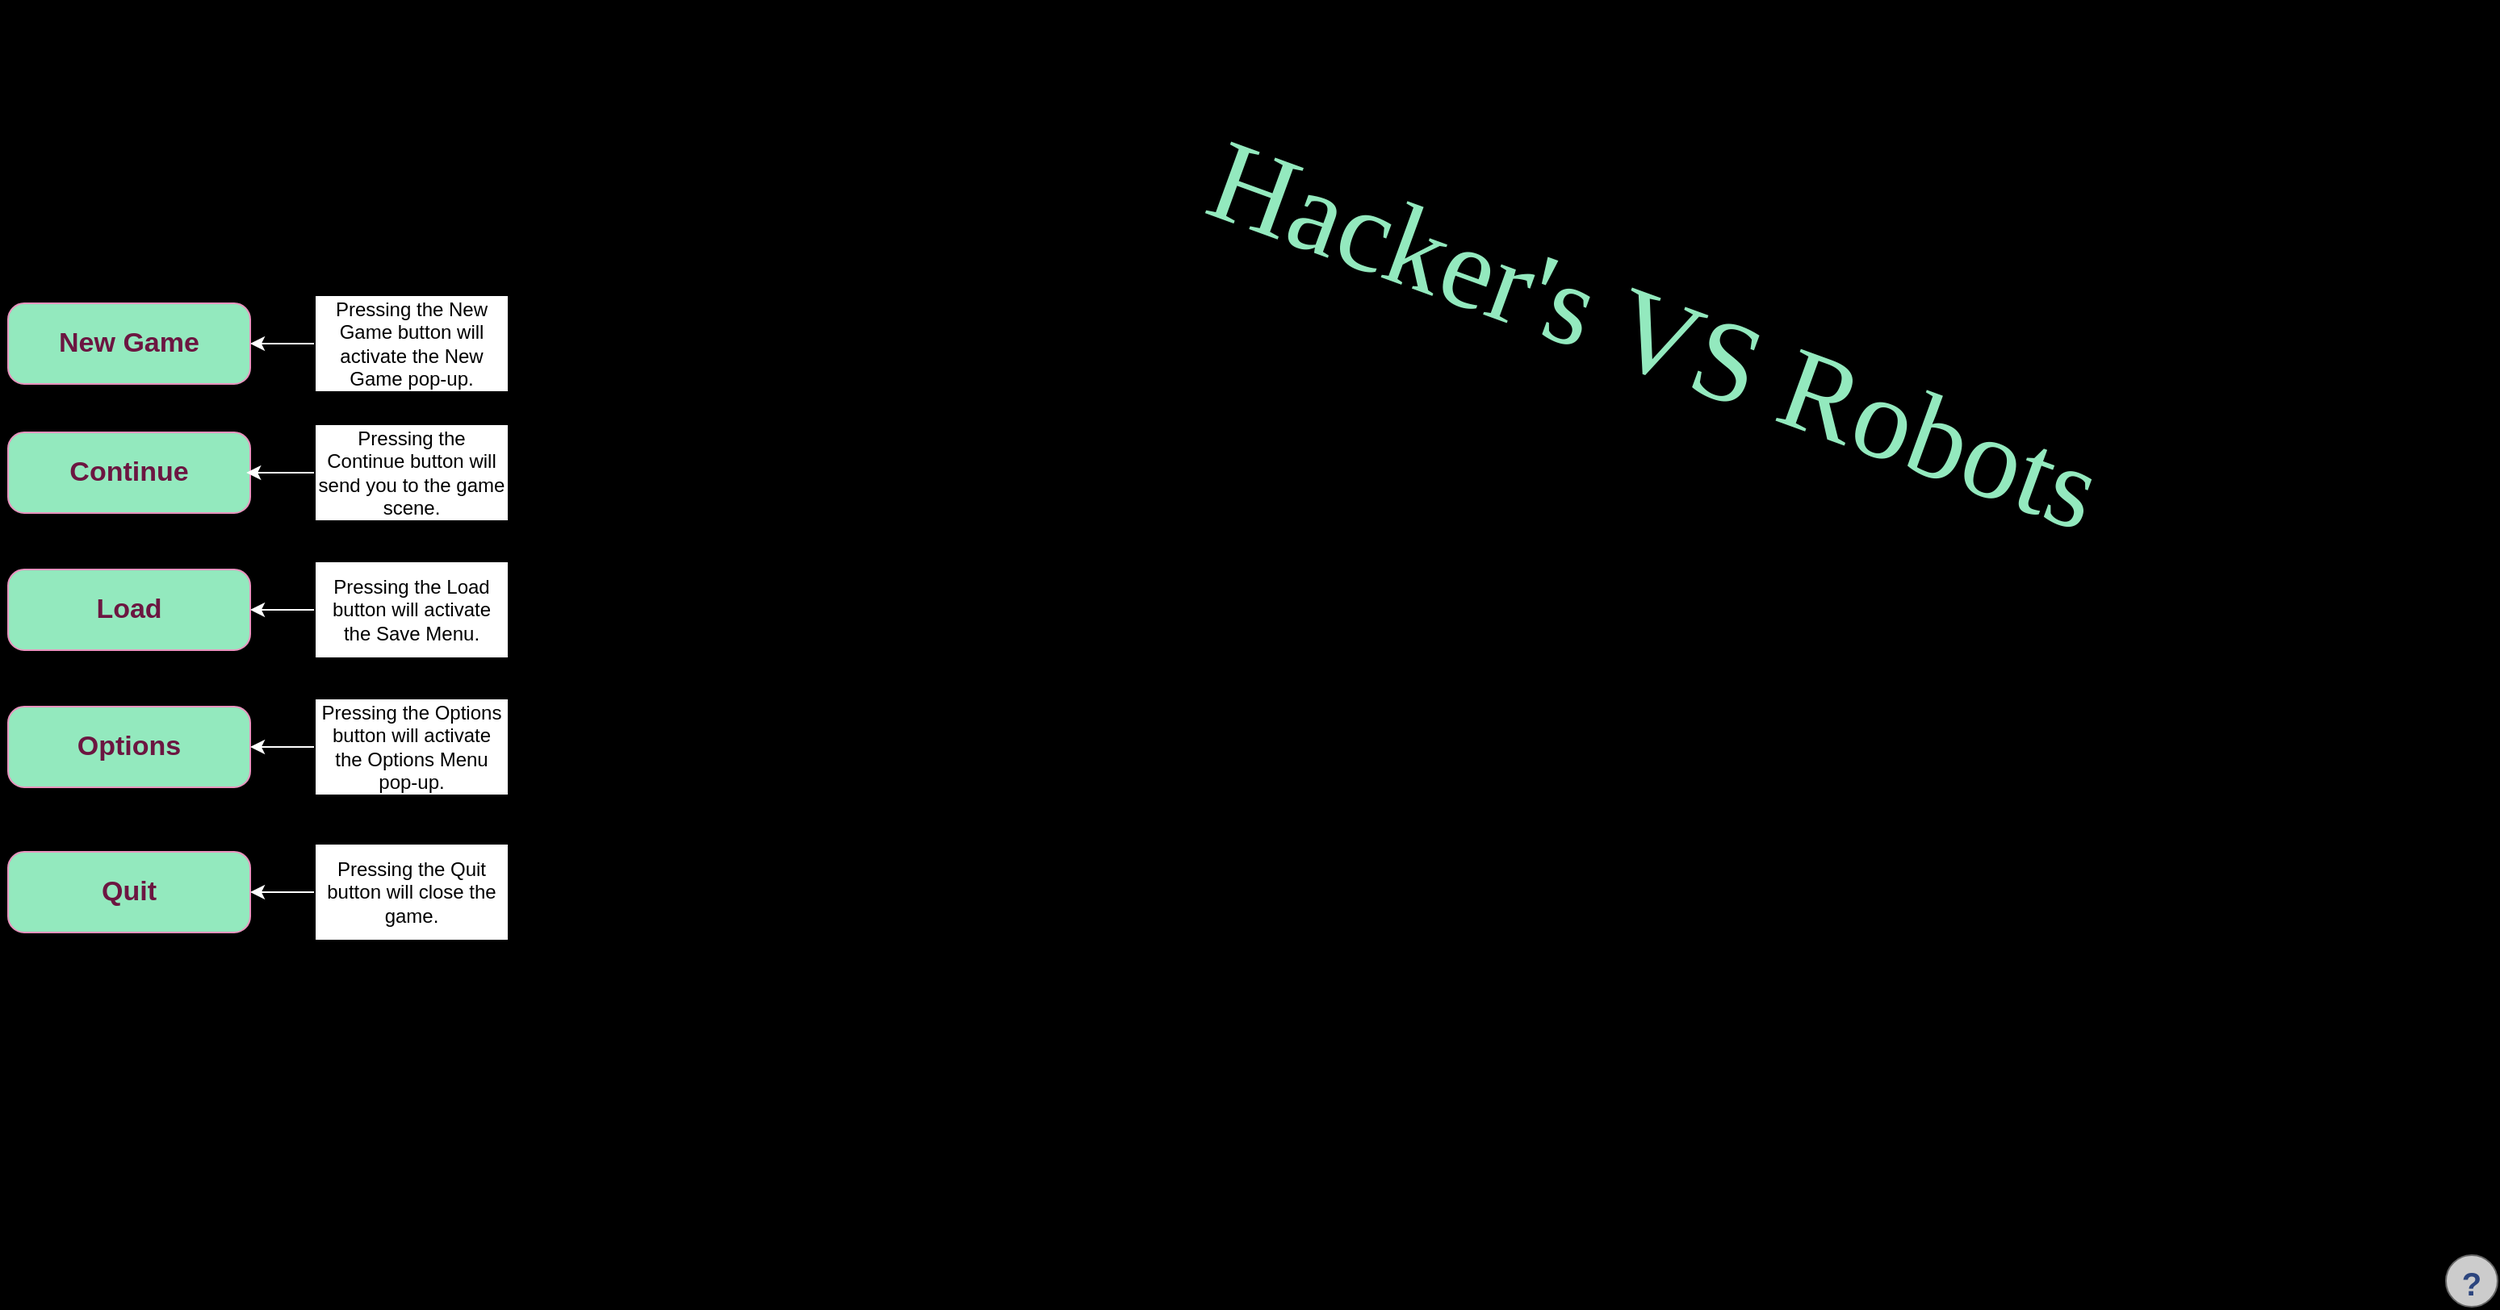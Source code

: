 <mxfile version="20.2.2" type="github" pages="5">
  <diagram id="_5GUIrbD9RQOqBY5dVK8" name="Main">
    <mxGraphModel dx="1966" dy="900" grid="1" gridSize="10" guides="1" tooltips="1" connect="1" arrows="1" fold="1" page="1" pageScale="1" pageWidth="1600" pageHeight="900" background="#000000" math="0" shadow="0">
      <root>
        <mxCell id="0" />
        <mxCell id="1" parent="0" />
        <mxCell id="pWPn7xd0X_Gq6Vy7VP8S-2" value="&lt;font color=&quot;#6c1641&quot;&gt;Options&lt;/font&gt;" style="strokeWidth=1;shadow=0;dashed=0;align=center;html=1;shape=mxgraph.mockup.buttons.button;strokeColor=#E993BE;fontColor=#ffffff;mainText=;buttonStyle=round;fontSize=17;fontStyle=1;fillColor=#93E9BE;whiteSpace=wrap;" parent="1" vertex="1">
          <mxGeometry x="40" y="510" width="150" height="50" as="geometry" />
        </mxCell>
        <mxCell id="Ukd0ut-uW_zSZoWiR2oo-19" value="" style="verticalLabelPosition=bottom;shadow=0;dashed=0;align=center;html=1;verticalAlign=top;strokeWidth=1;shape=mxgraph.mockup.misc.help_icon;fillColor=#93E9BE;strokeColor=#93E9BE;" parent="1" vertex="1">
          <mxGeometry x="1550" y="850" width="32" height="32" as="geometry" />
        </mxCell>
        <mxCell id="Ukd0ut-uW_zSZoWiR2oo-21" value="&lt;font color=&quot;#6c1641&quot;&gt;Load&lt;/font&gt;" style="strokeWidth=1;shadow=0;dashed=0;align=center;html=1;shape=mxgraph.mockup.buttons.button;strokeColor=#E993BE;fontColor=#ffffff;mainText=;buttonStyle=round;fontSize=17;fontStyle=1;fillColor=#93E9BE;whiteSpace=wrap;" parent="1" vertex="1">
          <mxGeometry x="40" y="425" width="150" height="50" as="geometry" />
        </mxCell>
        <mxCell id="Ukd0ut-uW_zSZoWiR2oo-22" value="&lt;font color=&quot;#6c1641&quot;&gt;Continue&lt;/font&gt;" style="strokeWidth=1;shadow=1;dashed=0;align=center;html=1;shape=mxgraph.mockup.buttons.button;strokeColor=#E993BE;fontColor=#ffffff;mainText=;buttonStyle=round;fontSize=17;fontStyle=1;fillColor=#93E9BE;whiteSpace=wrap;" parent="1" vertex="1">
          <mxGeometry x="40" y="340" width="150" height="50" as="geometry" />
        </mxCell>
        <mxCell id="Ukd0ut-uW_zSZoWiR2oo-23" value="&lt;font color=&quot;#6c1641&quot;&gt;New Game&lt;/font&gt;" style="strokeWidth=1;shadow=0;dashed=0;align=center;html=1;shape=mxgraph.mockup.buttons.button;strokeColor=#E993BE;fontColor=#ffffff;mainText=;buttonStyle=round;fontSize=17;fontStyle=1;fillColor=#93E9BE;whiteSpace=wrap;" parent="1" vertex="1">
          <mxGeometry x="40" y="260" width="150" height="50" as="geometry" />
        </mxCell>
        <mxCell id="pWPn7xd0X_Gq6Vy7VP8S-1" value="&lt;font color=&quot;#6c1641&quot;&gt;Quit&lt;/font&gt;" style="strokeWidth=1;shadow=0;dashed=0;align=center;html=1;shape=mxgraph.mockup.buttons.button;strokeColor=#E993BE;fontColor=#ffffff;mainText=;buttonStyle=round;fontSize=17;fontStyle=1;fillColor=#93E9BE;whiteSpace=wrap;" parent="1" vertex="1">
          <mxGeometry x="40" y="600" width="150" height="50" as="geometry" />
        </mxCell>
        <mxCell id="2Hg5nwpN7-_w0b_izmiZ-2" value="&lt;p style=&quot;text-align: justify;&quot;&gt;&lt;span style=&quot;font-family: &amp;quot;Comic Sans MS&amp;quot;; font-size: 72px; font-style: normal; font-variant-ligatures: normal; font-variant-caps: normal; font-weight: 400; letter-spacing: normal; orphans: 2; text-align: center; text-indent: 0px; text-transform: none; widows: 2; word-spacing: 0px; -webkit-text-stroke-width: 0px; text-decoration-thickness: initial; text-decoration-style: initial; text-decoration-color: initial; float: none; display: inline !important;&quot;&gt;&lt;font color=&quot;#93e9be&quot;&gt;Hacker&#39;s VS Robots&lt;/font&gt;&lt;/span&gt;&lt;/p&gt;" style="text;html=1;strokeColor=none;fillColor=none;align=center;verticalAlign=middle;whiteSpace=wrap;rounded=0;fontFamily=Comic Sans MS;fontSize=72;rotation=20;" parent="1" vertex="1">
          <mxGeometry x="710" y="230" width="700" height="100" as="geometry" />
        </mxCell>
        <mxCell id="irKmRDTxGQN2iJChrUMZ-3" style="edgeStyle=orthogonalEdgeStyle;rounded=0;orthogonalLoop=1;jettySize=auto;html=1;exitX=0;exitY=0.5;exitDx=0;exitDy=0;strokeColor=#FFFFFF;fillColor=#FFFFFF;" edge="1" parent="1" source="irKmRDTxGQN2iJChrUMZ-1" target="Ukd0ut-uW_zSZoWiR2oo-23">
          <mxGeometry relative="1" as="geometry" />
        </mxCell>
        <mxCell id="irKmRDTxGQN2iJChrUMZ-1" value="Pressing the New Game button will activate the New Game pop-up." style="rounded=0;whiteSpace=wrap;html=1;" vertex="1" parent="1">
          <mxGeometry x="230" y="255" width="120" height="60" as="geometry" />
        </mxCell>
        <mxCell id="irKmRDTxGQN2iJChrUMZ-5" style="edgeStyle=orthogonalEdgeStyle;rounded=0;orthogonalLoop=1;jettySize=auto;html=1;exitX=0;exitY=0.5;exitDx=0;exitDy=0;entryX=0.984;entryY=0.5;entryDx=0;entryDy=0;entryPerimeter=0;strokeColor=#FFFFFF;fillColor=#FFFFFF;" edge="1" parent="1" source="irKmRDTxGQN2iJChrUMZ-4" target="Ukd0ut-uW_zSZoWiR2oo-22">
          <mxGeometry relative="1" as="geometry" />
        </mxCell>
        <mxCell id="irKmRDTxGQN2iJChrUMZ-4" value="Pressing the Continue button will send you to the game scene." style="rounded=0;whiteSpace=wrap;html=1;" vertex="1" parent="1">
          <mxGeometry x="230" y="335" width="120" height="60" as="geometry" />
        </mxCell>
        <mxCell id="irKmRDTxGQN2iJChrUMZ-7" style="edgeStyle=orthogonalEdgeStyle;rounded=0;orthogonalLoop=1;jettySize=auto;html=1;exitX=0;exitY=0.5;exitDx=0;exitDy=0;strokeColor=#FFFFFF;fillColor=#FFFFFF;" edge="1" parent="1" source="irKmRDTxGQN2iJChrUMZ-6" target="Ukd0ut-uW_zSZoWiR2oo-21">
          <mxGeometry relative="1" as="geometry" />
        </mxCell>
        <mxCell id="irKmRDTxGQN2iJChrUMZ-6" value="Pressing the Load button will activate the Save Menu." style="rounded=0;whiteSpace=wrap;html=1;" vertex="1" parent="1">
          <mxGeometry x="230" y="420" width="120" height="60" as="geometry" />
        </mxCell>
        <mxCell id="irKmRDTxGQN2iJChrUMZ-9" style="edgeStyle=orthogonalEdgeStyle;rounded=0;orthogonalLoop=1;jettySize=auto;html=1;exitX=0;exitY=0.5;exitDx=0;exitDy=0;strokeColor=#FFFFFF;fillColor=#FFFFFF;" edge="1" parent="1" source="irKmRDTxGQN2iJChrUMZ-8" target="pWPn7xd0X_Gq6Vy7VP8S-2">
          <mxGeometry relative="1" as="geometry" />
        </mxCell>
        <mxCell id="irKmRDTxGQN2iJChrUMZ-8" value="Pressing the Options button will activate the Options Menu pop-up." style="rounded=0;whiteSpace=wrap;html=1;" vertex="1" parent="1">
          <mxGeometry x="230" y="505" width="120" height="60" as="geometry" />
        </mxCell>
        <mxCell id="irKmRDTxGQN2iJChrUMZ-11" style="edgeStyle=orthogonalEdgeStyle;rounded=0;orthogonalLoop=1;jettySize=auto;html=1;exitX=0;exitY=0.5;exitDx=0;exitDy=0;strokeColor=#FFFFFF;fillColor=#FFFFFF;" edge="1" parent="1" source="irKmRDTxGQN2iJChrUMZ-10" target="pWPn7xd0X_Gq6Vy7VP8S-1">
          <mxGeometry relative="1" as="geometry" />
        </mxCell>
        <mxCell id="irKmRDTxGQN2iJChrUMZ-10" value="Pressing the Quit button will close the game." style="rounded=0;whiteSpace=wrap;html=1;" vertex="1" parent="1">
          <mxGeometry x="230" y="595" width="120" height="60" as="geometry" />
        </mxCell>
      </root>
    </mxGraphModel>
  </diagram>
  <diagram name="Save Menu" id="-6fZl7G_bSp2-JoxQMT1">
    <mxGraphModel dx="1966" dy="900" grid="1" gridSize="10" guides="1" tooltips="1" connect="1" arrows="1" fold="1" page="1" pageScale="1" pageWidth="1600" pageHeight="900" background="#000000" math="0" shadow="0">
      <root>
        <mxCell id="pZLyu4WgLfXpD3YrM3kJ-0" />
        <mxCell id="pZLyu4WgLfXpD3YrM3kJ-1" parent="pZLyu4WgLfXpD3YrM3kJ-0" />
        <mxCell id="NLKX85zigD9tbJMkZwKh-14" value="" style="rounded=0;whiteSpace=wrap;html=1;shadow=1;labelBackgroundColor=none;fontFamily=Helvetica;fontSize=18;fontColor=#6C1641;strokeColor=#E993BE;fillColor=#E993BE;" parent="pZLyu4WgLfXpD3YrM3kJ-1" vertex="1">
          <mxGeometry x="280" y="210" width="1180" height="640" as="geometry" />
        </mxCell>
        <mxCell id="pZLyu4WgLfXpD3YrM3kJ-8" value="" style="verticalLabelPosition=bottom;shadow=0;dashed=0;align=center;html=1;verticalAlign=top;strokeWidth=1;shape=mxgraph.mockup.misc.help_icon;" parent="pZLyu4WgLfXpD3YrM3kJ-1" vertex="1">
          <mxGeometry x="1550" y="850" width="32" height="32" as="geometry" />
        </mxCell>
        <mxCell id="iyWq-yLDI4LIlccW6otH-0" value="&lt;p style=&quot;text-align: justify;&quot;&gt;&lt;span style=&quot;font-family: &amp;quot;Comic Sans MS&amp;quot;; font-size: 72px; font-style: normal; font-variant-ligatures: normal; font-variant-caps: normal; font-weight: 400; letter-spacing: normal; orphans: 2; text-align: center; text-indent: 0px; text-transform: none; widows: 2; word-spacing: 0px; -webkit-text-stroke-width: 0px; text-decoration-thickness: initial; text-decoration-style: initial; text-decoration-color: initial; float: none; display: inline !important;&quot;&gt;&lt;font color=&quot;#93e9be&quot;&gt;Hacker&#39;s VS Robots&lt;/font&gt;&lt;/span&gt;&lt;/p&gt;" style="text;html=1;strokeColor=none;fillColor=none;align=center;verticalAlign=middle;whiteSpace=wrap;rounded=0;fontFamily=Comic Sans MS;fontSize=72;rotation=0;" parent="pZLyu4WgLfXpD3YrM3kJ-1" vertex="1">
          <mxGeometry x="450" y="50" width="700" height="130" as="geometry" />
        </mxCell>
        <mxCell id="3XIuEJSzGwiu4e4q1zF5-0" value="&lt;font color=&quot;#6c1641&quot;&gt;Options&lt;/font&gt;" style="strokeWidth=1;shadow=0;dashed=0;align=center;html=1;shape=mxgraph.mockup.buttons.button;strokeColor=#E993BE;fontColor=#ffffff;mainText=;buttonStyle=round;fontSize=17;fontStyle=1;fillColor=#93E9BE;whiteSpace=wrap;" parent="pZLyu4WgLfXpD3YrM3kJ-1" vertex="1">
          <mxGeometry x="40" y="505" width="150" height="50" as="geometry" />
        </mxCell>
        <mxCell id="3XIuEJSzGwiu4e4q1zF5-1" value="&lt;font color=&quot;#6c1641&quot;&gt;Load&lt;/font&gt;" style="strokeWidth=1;shadow=0;dashed=0;align=center;html=1;shape=mxgraph.mockup.buttons.button;strokeColor=#E993BE;fontColor=#ffffff;mainText=;buttonStyle=round;fontSize=17;fontStyle=1;fillColor=#93E9BE;whiteSpace=wrap;" parent="pZLyu4WgLfXpD3YrM3kJ-1" vertex="1">
          <mxGeometry x="40" y="420" width="150" height="50" as="geometry" />
        </mxCell>
        <mxCell id="3XIuEJSzGwiu4e4q1zF5-2" value="&lt;font color=&quot;#6c1641&quot;&gt;Continue&lt;/font&gt;" style="strokeWidth=1;shadow=1;dashed=0;align=center;html=1;shape=mxgraph.mockup.buttons.button;strokeColor=#E993BE;fontColor=#ffffff;mainText=;buttonStyle=round;fontSize=17;fontStyle=1;fillColor=#93E9BE;whiteSpace=wrap;" parent="pZLyu4WgLfXpD3YrM3kJ-1" vertex="1">
          <mxGeometry x="40" y="335" width="150" height="50" as="geometry" />
        </mxCell>
        <mxCell id="3XIuEJSzGwiu4e4q1zF5-3" value="&lt;font color=&quot;#6c1641&quot;&gt;New Game&lt;/font&gt;" style="strokeWidth=1;shadow=0;dashed=0;align=center;html=1;shape=mxgraph.mockup.buttons.button;strokeColor=#E993BE;fontColor=#ffffff;mainText=;buttonStyle=round;fontSize=17;fontStyle=1;fillColor=#93E9BE;whiteSpace=wrap;" parent="pZLyu4WgLfXpD3YrM3kJ-1" vertex="1">
          <mxGeometry x="40" y="255" width="150" height="50" as="geometry" />
        </mxCell>
        <mxCell id="3XIuEJSzGwiu4e4q1zF5-4" value="&lt;font color=&quot;#6c1641&quot;&gt;Quit&lt;/font&gt;" style="strokeWidth=1;shadow=0;dashed=0;align=center;html=1;shape=mxgraph.mockup.buttons.button;strokeColor=#E993BE;fontColor=#ffffff;mainText=;buttonStyle=round;fontSize=17;fontStyle=1;fillColor=#93E9BE;whiteSpace=wrap;" parent="pZLyu4WgLfXpD3YrM3kJ-1" vertex="1">
          <mxGeometry x="40" y="595" width="150" height="50" as="geometry" />
        </mxCell>
        <mxCell id="NLKX85zigD9tbJMkZwKh-1" value="&lt;&lt; Prev 1 2 3 4 5 6 7 8 9 10 Next &gt;&gt;" style="strokeWidth=1;shadow=0;dashed=0;align=center;html=1;shape=mxgraph.mockup.navigation.pagination;linkText=;fontSize=17;fontColor=#0000ff;fontStyle=4;labelBackgroundColor=none;fontFamily=Comic Sans MS;fillColor=#93E9BE;" parent="pZLyu4WgLfXpD3YrM3kJ-1" vertex="1">
          <mxGeometry x="695" y="780" width="350" height="30" as="geometry" />
        </mxCell>
        <mxCell id="NLKX85zigD9tbJMkZwKh-3" value="" style="whiteSpace=wrap;html=1;aspect=fixed;shadow=0;labelBackgroundColor=none;fontFamily=Comic Sans MS;fontSize=72;fontColor=#6C1641;strokeColor=#93E9BE;fillColor=#93E9BE;" parent="pZLyu4WgLfXpD3YrM3kJ-1" vertex="1">
          <mxGeometry x="350" y="235" width="200" height="200" as="geometry" />
        </mxCell>
        <mxCell id="NLKX85zigD9tbJMkZwKh-4" value="" style="whiteSpace=wrap;html=1;aspect=fixed;shadow=0;labelBackgroundColor=none;fontFamily=Comic Sans MS;fontSize=72;fontColor=#6C1641;strokeColor=#93E9BE;fillColor=#93E9BE;" parent="pZLyu4WgLfXpD3YrM3kJ-1" vertex="1">
          <mxGeometry x="630" y="235" width="200" height="200" as="geometry" />
        </mxCell>
        <mxCell id="NLKX85zigD9tbJMkZwKh-5" value="" style="whiteSpace=wrap;html=1;aspect=fixed;shadow=0;labelBackgroundColor=none;fontFamily=Comic Sans MS;fontSize=72;fontColor=#6C1641;strokeColor=#93E9BE;fillColor=#93E9BE;" parent="pZLyu4WgLfXpD3YrM3kJ-1" vertex="1">
          <mxGeometry x="910" y="235" width="200" height="200" as="geometry" />
        </mxCell>
        <mxCell id="NLKX85zigD9tbJMkZwKh-6" value="" style="whiteSpace=wrap;html=1;aspect=fixed;shadow=0;labelBackgroundColor=none;fontFamily=Comic Sans MS;fontSize=72;fontColor=#6C1641;strokeColor=#93E9BE;fillColor=#93E9BE;" parent="pZLyu4WgLfXpD3YrM3kJ-1" vertex="1">
          <mxGeometry x="1190" y="235" width="200" height="200" as="geometry" />
        </mxCell>
        <mxCell id="NLKX85zigD9tbJMkZwKh-7" value="" style="whiteSpace=wrap;html=1;aspect=fixed;shadow=0;labelBackgroundColor=none;fontFamily=Comic Sans MS;fontSize=72;fontColor=#6C1641;strokeColor=#93E9BE;fillColor=#93E9BE;" parent="pZLyu4WgLfXpD3YrM3kJ-1" vertex="1">
          <mxGeometry x="350" y="520" width="200" height="200" as="geometry" />
        </mxCell>
        <mxCell id="NLKX85zigD9tbJMkZwKh-8" value="" style="whiteSpace=wrap;html=1;aspect=fixed;shadow=0;labelBackgroundColor=none;fontFamily=Comic Sans MS;fontSize=72;fontColor=#6C1641;strokeColor=#93E9BE;fillColor=#93E9BE;" parent="pZLyu4WgLfXpD3YrM3kJ-1" vertex="1">
          <mxGeometry x="630" y="520" width="200" height="200" as="geometry" />
        </mxCell>
        <mxCell id="NLKX85zigD9tbJMkZwKh-9" value="" style="whiteSpace=wrap;html=1;aspect=fixed;shadow=0;labelBackgroundColor=none;fontFamily=Comic Sans MS;fontSize=72;fontColor=#6C1641;strokeColor=#93E9BE;fillColor=#93E9BE;" parent="pZLyu4WgLfXpD3YrM3kJ-1" vertex="1">
          <mxGeometry x="910" y="520" width="200" height="200" as="geometry" />
        </mxCell>
        <mxCell id="NLKX85zigD9tbJMkZwKh-10" value="" style="whiteSpace=wrap;html=1;aspect=fixed;shadow=0;labelBackgroundColor=none;fontFamily=Comic Sans MS;fontSize=72;fontColor=#6C1641;strokeColor=#93E9BE;fillColor=#93E9BE;" parent="pZLyu4WgLfXpD3YrM3kJ-1" vertex="1">
          <mxGeometry x="1190" y="520" width="200" height="200" as="geometry" />
        </mxCell>
        <mxCell id="NLKX85zigD9tbJMkZwKh-12" value="Save 1" style="text;html=1;strokeColor=none;fillColor=none;align=center;verticalAlign=middle;whiteSpace=wrap;rounded=0;shadow=0;labelBackgroundColor=none;fontFamily=Helvetica;fontSize=18;fontColor=#6C1641;rotation=0;" parent="pZLyu4WgLfXpD3YrM3kJ-1" vertex="1">
          <mxGeometry x="350" y="435" width="200" height="30" as="geometry" />
        </mxCell>
        <mxCell id="NLKX85zigD9tbJMkZwKh-15" value="Save 2" style="text;html=1;strokeColor=none;fillColor=none;align=center;verticalAlign=middle;whiteSpace=wrap;rounded=0;shadow=0;labelBackgroundColor=none;fontFamily=Helvetica;fontSize=18;fontColor=#6C1641;rotation=0;" parent="pZLyu4WgLfXpD3YrM3kJ-1" vertex="1">
          <mxGeometry x="630" y="435" width="200" height="30" as="geometry" />
        </mxCell>
        <mxCell id="NLKX85zigD9tbJMkZwKh-16" value="Save 3" style="text;html=1;strokeColor=none;fillColor=none;align=center;verticalAlign=middle;whiteSpace=wrap;rounded=0;shadow=0;labelBackgroundColor=none;fontFamily=Helvetica;fontSize=18;fontColor=#6C1641;rotation=0;" parent="pZLyu4WgLfXpD3YrM3kJ-1" vertex="1">
          <mxGeometry x="910" y="435" width="200" height="30" as="geometry" />
        </mxCell>
        <mxCell id="NLKX85zigD9tbJMkZwKh-17" value="Save 4" style="text;html=1;strokeColor=none;fillColor=none;align=center;verticalAlign=middle;whiteSpace=wrap;rounded=0;shadow=0;labelBackgroundColor=none;fontFamily=Helvetica;fontSize=18;fontColor=#6C1641;rotation=0;" parent="pZLyu4WgLfXpD3YrM3kJ-1" vertex="1">
          <mxGeometry x="1190" y="435" width="200" height="30" as="geometry" />
        </mxCell>
        <mxCell id="NLKX85zigD9tbJMkZwKh-18" value="Save 5" style="text;html=1;strokeColor=none;fillColor=none;align=center;verticalAlign=middle;whiteSpace=wrap;rounded=0;shadow=0;labelBackgroundColor=none;fontFamily=Helvetica;fontSize=18;fontColor=#6C1641;rotation=0;" parent="pZLyu4WgLfXpD3YrM3kJ-1" vertex="1">
          <mxGeometry x="350" y="720" width="200" height="30" as="geometry" />
        </mxCell>
        <mxCell id="NLKX85zigD9tbJMkZwKh-19" value="Save 6" style="text;html=1;strokeColor=none;fillColor=none;align=center;verticalAlign=middle;whiteSpace=wrap;rounded=0;shadow=0;labelBackgroundColor=none;fontFamily=Helvetica;fontSize=18;fontColor=#6C1641;rotation=0;" parent="pZLyu4WgLfXpD3YrM3kJ-1" vertex="1">
          <mxGeometry x="630" y="720" width="200" height="30" as="geometry" />
        </mxCell>
        <mxCell id="NLKX85zigD9tbJMkZwKh-20" value="Save 7" style="text;html=1;strokeColor=none;fillColor=none;align=center;verticalAlign=middle;whiteSpace=wrap;rounded=0;shadow=0;labelBackgroundColor=none;fontFamily=Helvetica;fontSize=18;fontColor=#6C1641;rotation=0;" parent="pZLyu4WgLfXpD3YrM3kJ-1" vertex="1">
          <mxGeometry x="910" y="720" width="200" height="30" as="geometry" />
        </mxCell>
        <mxCell id="NLKX85zigD9tbJMkZwKh-21" value="Save 8" style="text;html=1;strokeColor=none;fillColor=none;align=center;verticalAlign=middle;whiteSpace=wrap;rounded=0;shadow=0;labelBackgroundColor=none;fontFamily=Helvetica;fontSize=18;fontColor=#6C1641;rotation=0;" parent="pZLyu4WgLfXpD3YrM3kJ-1" vertex="1">
          <mxGeometry x="1190" y="720" width="200" height="30" as="geometry" />
        </mxCell>
        <mxCell id="My66uc1DW6E4YSwtCsGp-2" value="&lt;font color=&quot;#6c1641&quot;&gt;Delete&lt;/font&gt;" style="strokeWidth=1;shadow=0;dashed=0;align=center;html=1;shape=mxgraph.mockup.buttons.button;strokeColor=#E993BE;fontColor=#ffffff;mainText=;buttonStyle=round;fontSize=17;fontStyle=1;fillColor=#93E9BE;whiteSpace=wrap;" parent="pZLyu4WgLfXpD3YrM3kJ-1" vertex="1">
          <mxGeometry x="305" y="775" width="150" height="50" as="geometry" />
        </mxCell>
        <mxCell id="My66uc1DW6E4YSwtCsGp-3" value="&lt;font color=&quot;#6c1641&quot;&gt;Copy&lt;/font&gt;" style="strokeWidth=1;shadow=0;dashed=0;align=center;html=1;shape=mxgraph.mockup.buttons.button;strokeColor=#E993BE;fontColor=#ffffff;mainText=;buttonStyle=round;fontSize=17;fontStyle=1;fillColor=#93E9BE;whiteSpace=wrap;" parent="pZLyu4WgLfXpD3YrM3kJ-1" vertex="1">
          <mxGeometry x="480" y="775" width="150" height="50" as="geometry" />
        </mxCell>
        <mxCell id="PgHtDYgMv41kvNQcXmgy-0" value="&lt;font color=&quot;#6c1641&quot;&gt;Load&lt;/font&gt;" style="strokeWidth=1;shadow=0;dashed=0;align=center;html=1;shape=mxgraph.mockup.buttons.button;strokeColor=#E993BE;fontColor=#ffffff;mainText=;buttonStyle=round;fontSize=17;fontStyle=1;fillColor=#93E9BE;whiteSpace=wrap;" parent="pZLyu4WgLfXpD3YrM3kJ-1" vertex="1">
          <mxGeometry x="1280" y="775" width="150" height="50" as="geometry" />
        </mxCell>
        <mxCell id="PgHtDYgMv41kvNQcXmgy-1" value="&lt;font color=&quot;#6c1641&quot;&gt;Save&lt;/font&gt;" style="strokeWidth=1;shadow=0;dashed=0;align=center;html=1;shape=mxgraph.mockup.buttons.button;strokeColor=#E993BE;fontColor=#ffffff;mainText=;buttonStyle=round;fontSize=17;fontStyle=1;fillColor=#93E9BE;whiteSpace=wrap;" parent="pZLyu4WgLfXpD3YrM3kJ-1" vertex="1">
          <mxGeometry x="1100" y="775" width="150" height="50" as="geometry" />
        </mxCell>
        <mxCell id="3iFZra-hpCeaUIaaCtJm-2" style="rounded=0;orthogonalLoop=1;jettySize=auto;html=1;exitX=1;exitY=0.5;exitDx=0;exitDy=0;strokeColor=#FFFFFF;fillColor=#FFFFFF;" edge="1" parent="pZLyu4WgLfXpD3YrM3kJ-1" source="3iFZra-hpCeaUIaaCtJm-0" target="My66uc1DW6E4YSwtCsGp-2">
          <mxGeometry relative="1" as="geometry" />
        </mxCell>
        <mxCell id="3iFZra-hpCeaUIaaCtJm-0" value="Pressing the Delete button will delete the selected save file." style="rounded=0;whiteSpace=wrap;html=1;" vertex="1" parent="pZLyu4WgLfXpD3YrM3kJ-1">
          <mxGeometry x="140" y="770" width="120" height="60" as="geometry" />
        </mxCell>
        <mxCell id="3iFZra-hpCeaUIaaCtJm-3" style="rounded=0;orthogonalLoop=1;jettySize=auto;html=1;exitX=1;exitY=0.5;exitDx=0;exitDy=0;strokeColor=#FFFFFF;fillColor=#FFFFFF;" edge="1" parent="pZLyu4WgLfXpD3YrM3kJ-1" source="3iFZra-hpCeaUIaaCtJm-1" target="My66uc1DW6E4YSwtCsGp-3">
          <mxGeometry relative="1" as="geometry" />
        </mxCell>
        <mxCell id="3iFZra-hpCeaUIaaCtJm-1" value="Pressing the Copy button will make a copy of the selected save file." style="rounded=0;whiteSpace=wrap;html=1;" vertex="1" parent="pZLyu4WgLfXpD3YrM3kJ-1">
          <mxGeometry x="140" y="680" width="120" height="60" as="geometry" />
        </mxCell>
        <mxCell id="3iFZra-hpCeaUIaaCtJm-5" style="edgeStyle=none;rounded=0;orthogonalLoop=1;jettySize=auto;html=1;exitX=0;exitY=0.5;exitDx=0;exitDy=0;entryX=0.99;entryY=0.506;entryDx=0;entryDy=0;entryPerimeter=0;strokeColor=#FFFFFF;fillColor=#FFFFFF;" edge="1" parent="pZLyu4WgLfXpD3YrM3kJ-1" source="3iFZra-hpCeaUIaaCtJm-4" target="PgHtDYgMv41kvNQcXmgy-0">
          <mxGeometry relative="1" as="geometry" />
        </mxCell>
        <mxCell id="3iFZra-hpCeaUIaaCtJm-4" value="Pressing the Load button will activate the scene of the save that is selected." style="rounded=0;whiteSpace=wrap;html=1;" vertex="1" parent="pZLyu4WgLfXpD3YrM3kJ-1">
          <mxGeometry x="1470" y="770" width="120" height="60" as="geometry" />
        </mxCell>
        <mxCell id="3iFZra-hpCeaUIaaCtJm-7" style="edgeStyle=none;rounded=0;orthogonalLoop=1;jettySize=auto;html=1;exitX=0;exitY=0.5;exitDx=0;exitDy=0;strokeColor=#FFFFFF;fillColor=#FFFFFF;" edge="1" parent="pZLyu4WgLfXpD3YrM3kJ-1" source="3iFZra-hpCeaUIaaCtJm-6" target="PgHtDYgMv41kvNQcXmgy-1">
          <mxGeometry relative="1" as="geometry" />
        </mxCell>
        <mxCell id="3iFZra-hpCeaUIaaCtJm-6" value="Pressing the save button will make a save of the current game scene in a selected save." style="rounded=0;whiteSpace=wrap;html=1;" vertex="1" parent="pZLyu4WgLfXpD3YrM3kJ-1">
          <mxGeometry x="1470" y="670" width="120" height="80" as="geometry" />
        </mxCell>
      </root>
    </mxGraphModel>
  </diagram>
  <diagram name="Options Menu" id="BjaFdvrozqveuFBgUKbV">
    <mxGraphModel dx="1966" dy="900" grid="1" gridSize="10" guides="1" tooltips="1" connect="1" arrows="1" fold="1" page="1" pageScale="1" pageWidth="1600" pageHeight="900" background="#000000" math="0" shadow="0">
      <root>
        <mxCell id="weFvLTDNCtRDwKqFHZ_--0" />
        <mxCell id="weFvLTDNCtRDwKqFHZ_--1" parent="weFvLTDNCtRDwKqFHZ_--0" />
        <mxCell id="e3ejR1NpNuGaqlFhVMkJ-0" value="" style="rounded=0;whiteSpace=wrap;html=1;shadow=0;labelBackgroundColor=none;fontFamily=Helvetica;fontSize=18;fontColor=#6C1641;strokeColor=#93E9BE;fillColor=#E993BE;" parent="weFvLTDNCtRDwKqFHZ_--1" vertex="1">
          <mxGeometry x="565" y="220" width="470" height="570" as="geometry" />
        </mxCell>
        <mxCell id="weFvLTDNCtRDwKqFHZ_--3" value="1920 x 1080" style="strokeWidth=1;shadow=0;dashed=0;align=center;html=1;shape=mxgraph.mockup.forms.comboBox;strokeColor=#999999;fillColor=#ddeeff;align=left;fillColor2=#aaddff;mainText=;fontColor=#666666;fontSize=17;spacingLeft=3;" parent="weFvLTDNCtRDwKqFHZ_--1" vertex="1">
          <mxGeometry x="745" y="290" width="150" height="30" as="geometry" />
        </mxCell>
        <mxCell id="weFvLTDNCtRDwKqFHZ_--4" value="" style="verticalLabelPosition=bottom;shadow=0;dashed=0;align=center;html=1;verticalAlign=top;strokeWidth=1;shape=mxgraph.mockup.forms.horSlider;strokeColor=#999999;sliderStyle=basic;sliderPos=48.815;handleStyle=circle;fillColor2=#ddeeff;" parent="weFvLTDNCtRDwKqFHZ_--1" vertex="1">
          <mxGeometry x="745" y="360" width="150" height="30" as="geometry" />
        </mxCell>
        <mxCell id="weFvLTDNCtRDwKqFHZ_--5" value="" style="verticalLabelPosition=bottom;shadow=0;dashed=0;align=center;html=1;verticalAlign=top;strokeWidth=1;shape=mxgraph.mockup.misc.volumeSlider;barPos=100;fillColor=#cccccc;strokeColor=#999999;fillColor2=#ddeeff;" parent="weFvLTDNCtRDwKqFHZ_--1" vertex="1">
          <mxGeometry x="745" y="470" width="250" height="30" as="geometry" />
        </mxCell>
        <mxCell id="weFvLTDNCtRDwKqFHZ_--6" value="" style="verticalLabelPosition=bottom;shadow=0;dashed=0;align=center;html=1;verticalAlign=top;strokeWidth=1;shape=mxgraph.mockup.misc.volumeSlider;barPos=80;fillColor=#cccccc;strokeColor=#999999;fillColor2=#ddeeff;" parent="weFvLTDNCtRDwKqFHZ_--1" vertex="1">
          <mxGeometry x="745" y="580" width="250" height="30" as="geometry" />
        </mxCell>
        <mxCell id="weFvLTDNCtRDwKqFHZ_--7" value="" style="verticalLabelPosition=bottom;shadow=0;dashed=0;align=center;html=1;verticalAlign=top;strokeWidth=1;shape=mxgraph.mockup.misc.volumeSlider;barPos=80;fillColor=#cccccc;strokeColor=#999999;fillColor2=#ddeeff;" parent="weFvLTDNCtRDwKqFHZ_--1" vertex="1">
          <mxGeometry x="745" y="520" width="250" height="30" as="geometry" />
        </mxCell>
        <mxCell id="weFvLTDNCtRDwKqFHZ_--8" value="" style="verticalLabelPosition=bottom;shadow=0;dashed=0;align=center;html=1;verticalAlign=top;strokeWidth=1;shape=mxgraph.mockup.misc.help_icon;" parent="weFvLTDNCtRDwKqFHZ_--1" vertex="1">
          <mxGeometry x="1550" y="850" width="32" height="32" as="geometry" />
        </mxCell>
        <mxCell id="eJMIrAFKfJ9ilbDn59ZZ-0" value="&lt;font color=&quot;#6c1641&quot;&gt;Options&lt;/font&gt;" style="strokeWidth=1;shadow=0;dashed=0;align=center;html=1;shape=mxgraph.mockup.buttons.button;strokeColor=#E993BE;fontColor=#ffffff;mainText=;buttonStyle=round;fontSize=17;fontStyle=1;fillColor=#93E9BE;whiteSpace=wrap;" parent="weFvLTDNCtRDwKqFHZ_--1" vertex="1">
          <mxGeometry x="40" y="505" width="150" height="50" as="geometry" />
        </mxCell>
        <mxCell id="eJMIrAFKfJ9ilbDn59ZZ-1" value="&lt;font color=&quot;#6c1641&quot;&gt;Load&lt;/font&gt;" style="strokeWidth=1;shadow=0;dashed=0;align=center;html=1;shape=mxgraph.mockup.buttons.button;strokeColor=#E993BE;fontColor=#ffffff;mainText=;buttonStyle=round;fontSize=17;fontStyle=1;fillColor=#93E9BE;whiteSpace=wrap;" parent="weFvLTDNCtRDwKqFHZ_--1" vertex="1">
          <mxGeometry x="40" y="420" width="150" height="50" as="geometry" />
        </mxCell>
        <mxCell id="eJMIrAFKfJ9ilbDn59ZZ-2" value="&lt;font color=&quot;#6c1641&quot;&gt;Continue&lt;/font&gt;" style="strokeWidth=1;shadow=1;dashed=0;align=center;html=1;shape=mxgraph.mockup.buttons.button;strokeColor=#E993BE;fontColor=#ffffff;mainText=;buttonStyle=round;fontSize=17;fontStyle=1;fillColor=#93E9BE;whiteSpace=wrap;" parent="weFvLTDNCtRDwKqFHZ_--1" vertex="1">
          <mxGeometry x="40" y="335" width="150" height="50" as="geometry" />
        </mxCell>
        <mxCell id="eJMIrAFKfJ9ilbDn59ZZ-3" value="&lt;font color=&quot;#6c1641&quot;&gt;New Game&lt;/font&gt;" style="strokeWidth=1;shadow=0;dashed=0;align=center;html=1;shape=mxgraph.mockup.buttons.button;strokeColor=#E993BE;fontColor=#ffffff;mainText=;buttonStyle=round;fontSize=17;fontStyle=1;fillColor=#93E9BE;whiteSpace=wrap;" parent="weFvLTDNCtRDwKqFHZ_--1" vertex="1">
          <mxGeometry x="40" y="255" width="150" height="50" as="geometry" />
        </mxCell>
        <mxCell id="eJMIrAFKfJ9ilbDn59ZZ-4" value="&lt;font color=&quot;#6c1641&quot;&gt;Quit&lt;/font&gt;" style="strokeWidth=1;shadow=0;dashed=0;align=center;html=1;shape=mxgraph.mockup.buttons.button;strokeColor=#E993BE;fontColor=#ffffff;mainText=;buttonStyle=round;fontSize=17;fontStyle=1;fillColor=#93E9BE;whiteSpace=wrap;" parent="weFvLTDNCtRDwKqFHZ_--1" vertex="1">
          <mxGeometry x="40" y="595" width="150" height="50" as="geometry" />
        </mxCell>
        <mxCell id="lxSrj0zrnHl9sAGerkR9-1" value="&lt;font color=&quot;#6c1641&quot;&gt;Credits&lt;br&gt;&lt;/font&gt;" style="strokeWidth=1;shadow=0;dashed=0;align=center;html=1;shape=mxgraph.mockup.buttons.button;strokeColor=#E993BE;fontColor=#ffffff;mainText=;buttonStyle=round;fontSize=17;fontStyle=1;fillColor=#93E9BE;whiteSpace=wrap;" parent="weFvLTDNCtRDwKqFHZ_--1" vertex="1">
          <mxGeometry x="813" y="700" width="150" height="50" as="geometry" />
        </mxCell>
        <mxCell id="lxSrj0zrnHl9sAGerkR9-2" value="&lt;font color=&quot;#6c1641&quot;&gt;Developer Contact&lt;br&gt;&lt;/font&gt;" style="strokeWidth=1;shadow=0;dashed=0;align=center;html=1;shape=mxgraph.mockup.buttons.button;strokeColor=#E993BE;fontColor=#ffffff;mainText=;buttonStyle=round;fontSize=17;fontStyle=1;fillColor=#93E9BE;whiteSpace=wrap;" parent="weFvLTDNCtRDwKqFHZ_--1" vertex="1">
          <mxGeometry x="638" y="700" width="150" height="50" as="geometry" />
        </mxCell>
        <mxCell id="anmwjJJ5CzoavzydheT0-0" value="&lt;p style=&quot;text-align: justify;&quot;&gt;&lt;span style=&quot;font-family: &amp;quot;Comic Sans MS&amp;quot;; font-size: 72px; font-style: normal; font-variant-ligatures: normal; font-variant-caps: normal; font-weight: 400; letter-spacing: normal; orphans: 2; text-align: center; text-indent: 0px; text-transform: none; widows: 2; word-spacing: 0px; -webkit-text-stroke-width: 0px; text-decoration-thickness: initial; text-decoration-style: initial; text-decoration-color: initial; float: none; display: inline !important;&quot;&gt;&lt;font color=&quot;#93e9be&quot;&gt;Hacker&#39;s VS Robots&lt;/font&gt;&lt;/span&gt;&lt;/p&gt;" style="text;html=1;strokeColor=none;fillColor=none;align=center;verticalAlign=middle;whiteSpace=wrap;rounded=0;fontFamily=Comic Sans MS;fontSize=72;rotation=0;" parent="weFvLTDNCtRDwKqFHZ_--1" vertex="1">
          <mxGeometry x="450" y="50" width="700" height="130" as="geometry" />
        </mxCell>
        <mxCell id="e3ejR1NpNuGaqlFhVMkJ-1" value="Resolution" style="text;html=1;strokeColor=none;fillColor=none;align=center;verticalAlign=middle;whiteSpace=wrap;rounded=0;shadow=0;labelBackgroundColor=none;fontFamily=Helvetica;fontSize=18;fontColor=#6C1641;" parent="weFvLTDNCtRDwKqFHZ_--1" vertex="1">
          <mxGeometry x="585" y="290" width="140" height="30" as="geometry" />
        </mxCell>
        <mxCell id="e3ejR1NpNuGaqlFhVMkJ-3" value="Gamma" style="text;html=1;strokeColor=none;fillColor=none;align=center;verticalAlign=middle;whiteSpace=wrap;rounded=0;shadow=0;labelBackgroundColor=none;fontFamily=Helvetica;fontSize=18;fontColor=#6C1641;" parent="weFvLTDNCtRDwKqFHZ_--1" vertex="1">
          <mxGeometry x="585" y="360" width="140" height="30" as="geometry" />
        </mxCell>
        <mxCell id="e3ejR1NpNuGaqlFhVMkJ-4" value="Master" style="text;html=1;strokeColor=none;fillColor=none;align=center;verticalAlign=middle;whiteSpace=wrap;rounded=0;shadow=0;labelBackgroundColor=none;fontFamily=Helvetica;fontSize=18;fontColor=#6C1641;" parent="weFvLTDNCtRDwKqFHZ_--1" vertex="1">
          <mxGeometry x="585" y="470" width="140" height="30" as="geometry" />
        </mxCell>
        <mxCell id="e3ejR1NpNuGaqlFhVMkJ-5" value="&lt;font style=&quot;font-size: 24px;&quot;&gt;Volume&lt;/font&gt;" style="text;html=1;strokeColor=none;fillColor=none;align=center;verticalAlign=middle;whiteSpace=wrap;rounded=0;shadow=0;labelBackgroundColor=none;fontFamily=Helvetica;fontSize=18;fontColor=#6C1641;" parent="weFvLTDNCtRDwKqFHZ_--1" vertex="1">
          <mxGeometry x="750" y="420" width="140" height="30" as="geometry" />
        </mxCell>
        <mxCell id="e3ejR1NpNuGaqlFhVMkJ-6" value="Music" style="text;html=1;strokeColor=none;fillColor=none;align=center;verticalAlign=middle;whiteSpace=wrap;rounded=0;shadow=0;labelBackgroundColor=none;fontFamily=Helvetica;fontSize=18;fontColor=#6C1641;" parent="weFvLTDNCtRDwKqFHZ_--1" vertex="1">
          <mxGeometry x="585" y="520" width="140" height="30" as="geometry" />
        </mxCell>
        <mxCell id="e3ejR1NpNuGaqlFhVMkJ-7" value="Sound Effects" style="text;html=1;strokeColor=none;fillColor=none;align=center;verticalAlign=middle;whiteSpace=wrap;rounded=0;shadow=0;labelBackgroundColor=none;fontFamily=Helvetica;fontSize=18;fontColor=#6C1641;" parent="weFvLTDNCtRDwKqFHZ_--1" vertex="1">
          <mxGeometry x="585" y="580" width="140" height="30" as="geometry" />
        </mxCell>
        <mxCell id="xinB5L-DvJgKcCT6P1dM-1" style="edgeStyle=none;rounded=0;orthogonalLoop=1;jettySize=auto;html=1;exitX=0;exitY=0.5;exitDx=0;exitDy=0;strokeColor=#FFFFFF;fillColor=#FFFFFF;" edge="1" parent="weFvLTDNCtRDwKqFHZ_--1" source="xinB5L-DvJgKcCT6P1dM-0" target="weFvLTDNCtRDwKqFHZ_--3">
          <mxGeometry relative="1" as="geometry" />
        </mxCell>
        <mxCell id="xinB5L-DvJgKcCT6P1dM-0" value="A drop down menu for selecting the game resolution." style="rounded=0;whiteSpace=wrap;html=1;" vertex="1" parent="weFvLTDNCtRDwKqFHZ_--1">
          <mxGeometry x="1080" y="275" width="120" height="60" as="geometry" />
        </mxCell>
        <mxCell id="xinB5L-DvJgKcCT6P1dM-3" style="edgeStyle=none;rounded=0;orthogonalLoop=1;jettySize=auto;html=1;exitX=0;exitY=0.5;exitDx=0;exitDy=0;strokeColor=#FFFFFF;fillColor=#FFFFFF;" edge="1" parent="weFvLTDNCtRDwKqFHZ_--1" source="xinB5L-DvJgKcCT6P1dM-2" target="weFvLTDNCtRDwKqFHZ_--4">
          <mxGeometry relative="1" as="geometry" />
        </mxCell>
        <mxCell id="xinB5L-DvJgKcCT6P1dM-2" value="A slider to adjust the gamma of the game." style="rounded=0;whiteSpace=wrap;html=1;" vertex="1" parent="weFvLTDNCtRDwKqFHZ_--1">
          <mxGeometry x="1080" y="345" width="120" height="60" as="geometry" />
        </mxCell>
        <mxCell id="xinB5L-DvJgKcCT6P1dM-8" style="edgeStyle=none;rounded=0;orthogonalLoop=1;jettySize=auto;html=1;exitX=0;exitY=0.5;exitDx=0;exitDy=0;strokeColor=#FFFFFF;fillColor=#FFFFFF;" edge="1" parent="weFvLTDNCtRDwKqFHZ_--1" source="xinB5L-DvJgKcCT6P1dM-4" target="weFvLTDNCtRDwKqFHZ_--5">
          <mxGeometry relative="1" as="geometry" />
        </mxCell>
        <mxCell id="xinB5L-DvJgKcCT6P1dM-4" value="A volume slider for adjusting the master volume." style="rounded=0;whiteSpace=wrap;html=1;" vertex="1" parent="weFvLTDNCtRDwKqFHZ_--1">
          <mxGeometry x="1040" y="455" width="120" height="60" as="geometry" />
        </mxCell>
        <mxCell id="xinB5L-DvJgKcCT6P1dM-9" style="edgeStyle=none;rounded=0;orthogonalLoop=1;jettySize=auto;html=1;exitX=0;exitY=0.5;exitDx=0;exitDy=0;strokeColor=#FFFFFF;fillColor=#FFFFFF;" edge="1" parent="weFvLTDNCtRDwKqFHZ_--1" source="xinB5L-DvJgKcCT6P1dM-5" target="weFvLTDNCtRDwKqFHZ_--7">
          <mxGeometry relative="1" as="geometry" />
        </mxCell>
        <mxCell id="xinB5L-DvJgKcCT6P1dM-5" value="A volume slider for adjusting the music volume." style="rounded=0;whiteSpace=wrap;html=1;" vertex="1" parent="weFvLTDNCtRDwKqFHZ_--1">
          <mxGeometry x="1170" y="505" width="120" height="60" as="geometry" />
        </mxCell>
        <mxCell id="xinB5L-DvJgKcCT6P1dM-10" style="edgeStyle=none;rounded=0;orthogonalLoop=1;jettySize=auto;html=1;exitX=0;exitY=0.5;exitDx=0;exitDy=0;strokeColor=#FFFFFF;fillColor=#FFFFFF;" edge="1" parent="weFvLTDNCtRDwKqFHZ_--1" source="xinB5L-DvJgKcCT6P1dM-6" target="weFvLTDNCtRDwKqFHZ_--6">
          <mxGeometry relative="1" as="geometry" />
        </mxCell>
        <mxCell id="xinB5L-DvJgKcCT6P1dM-6" value="A volume slider for adjusting the sound effects volume." style="rounded=0;whiteSpace=wrap;html=1;" vertex="1" parent="weFvLTDNCtRDwKqFHZ_--1">
          <mxGeometry x="1040" y="565" width="120" height="60" as="geometry" />
        </mxCell>
        <mxCell id="xinB5L-DvJgKcCT6P1dM-12" style="edgeStyle=none;rounded=0;orthogonalLoop=1;jettySize=auto;html=1;exitX=0.5;exitY=0;exitDx=0;exitDy=0;strokeColor=#FFFFFF;fillColor=#FFFFFF;" edge="1" parent="weFvLTDNCtRDwKqFHZ_--1" source="xinB5L-DvJgKcCT6P1dM-11" target="lxSrj0zrnHl9sAGerkR9-2">
          <mxGeometry relative="1" as="geometry" />
        </mxCell>
        <mxCell id="xinB5L-DvJgKcCT6P1dM-11" value="Pressing the Developer Contact button will activate the Contact pop-up." style="rounded=0;whiteSpace=wrap;html=1;" vertex="1" parent="weFvLTDNCtRDwKqFHZ_--1">
          <mxGeometry x="653" y="810" width="120" height="60" as="geometry" />
        </mxCell>
        <mxCell id="xinB5L-DvJgKcCT6P1dM-14" style="edgeStyle=none;rounded=0;orthogonalLoop=1;jettySize=auto;html=1;exitX=0.5;exitY=0;exitDx=0;exitDy=0;strokeColor=#FFFFFF;fillColor=#FFFFFF;" edge="1" parent="weFvLTDNCtRDwKqFHZ_--1" source="xinB5L-DvJgKcCT6P1dM-13" target="lxSrj0zrnHl9sAGerkR9-1">
          <mxGeometry relative="1" as="geometry" />
        </mxCell>
        <mxCell id="xinB5L-DvJgKcCT6P1dM-13" value="Pressing the Credits button will activate the credits." style="rounded=0;whiteSpace=wrap;html=1;" vertex="1" parent="weFvLTDNCtRDwKqFHZ_--1">
          <mxGeometry x="828" y="810" width="120" height="60" as="geometry" />
        </mxCell>
      </root>
    </mxGraphModel>
  </diagram>
  <diagram name="New Game" id="NEAzSvd_VhyssyVXWwWS">
    <mxGraphModel dx="1966" dy="900" grid="1" gridSize="10" guides="1" tooltips="1" connect="1" arrows="1" fold="1" page="1" pageScale="1" pageWidth="1600" pageHeight="900" background="#000000" math="0" shadow="0">
      <root>
        <mxCell id="WDlT2bcxv0zylc2aZcua-0" />
        <mxCell id="WDlT2bcxv0zylc2aZcua-1" parent="WDlT2bcxv0zylc2aZcua-0" />
        <mxCell id="nAMrrN2Bgr7PFIL2lF7Q-1" value="" style="rounded=0;whiteSpace=wrap;html=1;shadow=0;labelBackgroundColor=none;fontFamily=Helvetica;fontSize=24;fontColor=#6C1641;strokeColor=#93E9BE;fillColor=#E993BE;" parent="WDlT2bcxv0zylc2aZcua-1" vertex="1">
          <mxGeometry x="240" y="235" width="290" height="155" as="geometry" />
        </mxCell>
        <mxCell id="WDlT2bcxv0zylc2aZcua-8" value="" style="verticalLabelPosition=bottom;shadow=0;dashed=0;align=center;html=1;verticalAlign=top;strokeWidth=1;shape=mxgraph.mockup.misc.help_icon;" parent="WDlT2bcxv0zylc2aZcua-1" vertex="1">
          <mxGeometry x="1550" y="850" width="32" height="32" as="geometry" />
        </mxCell>
        <mxCell id="7zktFs8ASU3R_U80i4Fg-0" value="&lt;font color=&quot;#6c1641&quot;&gt;Options&lt;/font&gt;" style="strokeWidth=1;shadow=0;dashed=0;align=center;html=1;shape=mxgraph.mockup.buttons.button;strokeColor=#E993BE;fontColor=#ffffff;mainText=;buttonStyle=round;fontSize=17;fontStyle=1;fillColor=#93E9BE;whiteSpace=wrap;" parent="WDlT2bcxv0zylc2aZcua-1" vertex="1">
          <mxGeometry x="40" y="505" width="150" height="50" as="geometry" />
        </mxCell>
        <mxCell id="7zktFs8ASU3R_U80i4Fg-1" value="&lt;font color=&quot;#6c1641&quot;&gt;Load&lt;/font&gt;" style="strokeWidth=1;shadow=0;dashed=0;align=center;html=1;shape=mxgraph.mockup.buttons.button;strokeColor=#E993BE;fontColor=#ffffff;mainText=;buttonStyle=round;fontSize=17;fontStyle=1;fillColor=#93E9BE;whiteSpace=wrap;" parent="WDlT2bcxv0zylc2aZcua-1" vertex="1">
          <mxGeometry x="40" y="420" width="150" height="50" as="geometry" />
        </mxCell>
        <mxCell id="7zktFs8ASU3R_U80i4Fg-2" value="&lt;font color=&quot;#6c1641&quot;&gt;Continue&lt;/font&gt;" style="strokeWidth=1;shadow=1;dashed=0;align=center;html=1;shape=mxgraph.mockup.buttons.button;strokeColor=#E993BE;fontColor=#ffffff;mainText=;buttonStyle=round;fontSize=17;fontStyle=1;fillColor=#93E9BE;whiteSpace=wrap;" parent="WDlT2bcxv0zylc2aZcua-1" vertex="1">
          <mxGeometry x="40" y="335" width="150" height="50" as="geometry" />
        </mxCell>
        <mxCell id="7zktFs8ASU3R_U80i4Fg-3" value="&lt;font color=&quot;#6c1641&quot;&gt;New Game&lt;/font&gt;" style="strokeWidth=1;shadow=0;dashed=0;align=center;html=1;shape=mxgraph.mockup.buttons.button;strokeColor=#E993BE;fontColor=#ffffff;mainText=;buttonStyle=round;fontSize=17;fontStyle=1;fillColor=#93E9BE;whiteSpace=wrap;" parent="WDlT2bcxv0zylc2aZcua-1" vertex="1">
          <mxGeometry x="40" y="255" width="150" height="50" as="geometry" />
        </mxCell>
        <mxCell id="7zktFs8ASU3R_U80i4Fg-4" value="&lt;font color=&quot;#6c1641&quot;&gt;Quit&lt;/font&gt;" style="strokeWidth=1;shadow=0;dashed=0;align=center;html=1;shape=mxgraph.mockup.buttons.button;strokeColor=#E993BE;fontColor=#ffffff;mainText=;buttonStyle=round;fontSize=17;fontStyle=1;fillColor=#93E9BE;whiteSpace=wrap;" parent="WDlT2bcxv0zylc2aZcua-1" vertex="1">
          <mxGeometry x="40" y="595" width="150" height="50" as="geometry" />
        </mxCell>
        <mxCell id="F7lOpCa6n99dUwBeOvew-0" value="&lt;p style=&quot;text-align: justify;&quot;&gt;&lt;span style=&quot;font-family: &amp;quot;Comic Sans MS&amp;quot;; font-size: 72px; font-style: normal; font-variant-ligatures: normal; font-variant-caps: normal; font-weight: 400; letter-spacing: normal; orphans: 2; text-align: center; text-indent: 0px; text-transform: none; widows: 2; word-spacing: 0px; -webkit-text-stroke-width: 0px; text-decoration-thickness: initial; text-decoration-style: initial; text-decoration-color: initial; float: none; display: inline !important;&quot;&gt;&lt;font color=&quot;#93e9be&quot;&gt;Hacker&#39;s VS Robots&lt;/font&gt;&lt;/span&gt;&lt;/p&gt;" style="text;html=1;strokeColor=none;fillColor=none;align=center;verticalAlign=middle;whiteSpace=wrap;rounded=0;fontFamily=Comic Sans MS;fontSize=72;rotation=0;" parent="WDlT2bcxv0zylc2aZcua-1" vertex="1">
          <mxGeometry x="450" y="50" width="700" height="130" as="geometry" />
        </mxCell>
        <mxCell id="nAMrrN2Bgr7PFIL2lF7Q-0" value="Name:" style="strokeWidth=1;shadow=0;dashed=0;align=center;html=1;shape=mxgraph.mockup.text.textBox;fontColor=#666666;align=left;fontSize=17;spacingLeft=4;spacingTop=-3;strokeColor=#666666;mainText=;labelBackgroundColor=none;fontFamily=Helvetica;fillColor=#93E9BE;" parent="WDlT2bcxv0zylc2aZcua-1" vertex="1">
          <mxGeometry x="240" y="280" width="290" height="30" as="geometry" />
        </mxCell>
        <mxCell id="nAMrrN2Bgr7PFIL2lF7Q-2" value="New Character Name" style="text;html=1;strokeColor=none;fillColor=none;align=center;verticalAlign=middle;whiteSpace=wrap;rounded=0;shadow=0;labelBackgroundColor=none;fontFamily=Helvetica;fontSize=24;fontColor=#6C1641;" parent="WDlT2bcxv0zylc2aZcua-1" vertex="1">
          <mxGeometry x="240" y="250" width="290" height="30" as="geometry" />
        </mxCell>
        <mxCell id="nAMrrN2Bgr7PFIL2lF7Q-4" value="&lt;font color=&quot;#6c1641&quot;&gt;Play&lt;/font&gt;" style="strokeWidth=1;shadow=0;dashed=0;align=center;html=1;shape=mxgraph.mockup.buttons.button;strokeColor=#E993BE;fontColor=#ffffff;mainText=;buttonStyle=round;fontSize=17;fontStyle=1;fillColor=#93E9BE;whiteSpace=wrap;" parent="WDlT2bcxv0zylc2aZcua-1" vertex="1">
          <mxGeometry x="310" y="320" width="150" height="50" as="geometry" />
        </mxCell>
        <mxCell id="YfzI9LJlTqY0t63Mjyky-1" style="edgeStyle=none;rounded=0;orthogonalLoop=1;jettySize=auto;html=1;exitX=0;exitY=0.5;exitDx=0;exitDy=0;strokeColor=#FFFFFF;fillColor=#FFFFFF;" edge="1" parent="WDlT2bcxv0zylc2aZcua-1" source="YfzI9LJlTqY0t63Mjyky-0" target="nAMrrN2Bgr7PFIL2lF7Q-0">
          <mxGeometry relative="1" as="geometry" />
        </mxCell>
        <mxCell id="YfzI9LJlTqY0t63Mjyky-0" value="The player can input something in this." style="rounded=0;whiteSpace=wrap;html=1;" vertex="1" parent="WDlT2bcxv0zylc2aZcua-1">
          <mxGeometry x="560" y="265" width="120" height="60" as="geometry" />
        </mxCell>
        <mxCell id="YfzI9LJlTqY0t63Mjyky-3" style="edgeStyle=none;rounded=0;orthogonalLoop=1;jettySize=auto;html=1;exitX=0.5;exitY=0;exitDx=0;exitDy=0;strokeColor=#FFFFFF;fillColor=#FFFFFF;" edge="1" parent="WDlT2bcxv0zylc2aZcua-1" source="YfzI9LJlTqY0t63Mjyky-2" target="nAMrrN2Bgr7PFIL2lF7Q-4">
          <mxGeometry relative="1" as="geometry" />
        </mxCell>
        <mxCell id="YfzI9LJlTqY0t63Mjyky-4" style="edgeStyle=none;rounded=0;orthogonalLoop=1;jettySize=auto;html=1;strokeColor=#FFFFFF;fillColor=#FFFFFF;" edge="1" parent="WDlT2bcxv0zylc2aZcua-1" source="YfzI9LJlTqY0t63Mjyky-2" target="nAMrrN2Bgr7PFIL2lF7Q-4">
          <mxGeometry relative="1" as="geometry" />
        </mxCell>
        <mxCell id="YfzI9LJlTqY0t63Mjyky-2" value="After the player has put something in the input bar they can press the Play button to go the start of the game scene." style="rounded=0;whiteSpace=wrap;html=1;" vertex="1" parent="WDlT2bcxv0zylc2aZcua-1">
          <mxGeometry x="310" y="400" width="150" height="80" as="geometry" />
        </mxCell>
      </root>
    </mxGraphModel>
  </diagram>
  <diagram id="Z5d0WqaK_vuzYRvvxh0h" name="Flowcharts">
    <mxGraphModel dx="1966" dy="900" grid="1" gridSize="10" guides="1" tooltips="1" connect="1" arrows="1" fold="1" page="1" pageScale="1" pageWidth="1600" pageHeight="900" math="0" shadow="0">
      <root>
        <mxCell id="0" />
        <mxCell id="1" parent="0" />
        <mxCell id="sem8XjQC4fygxhKUSucd-12" style="edgeStyle=none;rounded=0;orthogonalLoop=1;jettySize=auto;html=1;exitX=0.5;exitY=1;exitDx=0;exitDy=0;exitPerimeter=0;strokeColor=#000000;fillColor=#000000;" edge="1" parent="1" source="sem8XjQC4fygxhKUSucd-2" target="sem8XjQC4fygxhKUSucd-46">
          <mxGeometry relative="1" as="geometry">
            <mxPoint x="60" y="210" as="targetPoint" />
          </mxGeometry>
        </mxCell>
        <mxCell id="sem8XjQC4fygxhKUSucd-2" value="Game Start" style="strokeWidth=2;html=1;shape=mxgraph.flowchart.start_1;whiteSpace=wrap;" vertex="1" parent="1">
          <mxGeometry x="10" y="90" width="100" height="60" as="geometry" />
        </mxCell>
        <mxCell id="sem8XjQC4fygxhKUSucd-34" style="edgeStyle=none;rounded=0;orthogonalLoop=1;jettySize=auto;html=1;exitX=0.5;exitY=1;exitDx=0;exitDy=0;exitPerimeter=0;strokeColor=#000000;fillColor=#000000;" edge="1" parent="1" source="sem8XjQC4fygxhKUSucd-3" target="sem8XjQC4fygxhKUSucd-48">
          <mxGeometry relative="1" as="geometry">
            <mxPoint x="420" y="210" as="targetPoint" />
          </mxGeometry>
        </mxCell>
        <mxCell id="sem8XjQC4fygxhKUSucd-3" value="Game Start" style="strokeWidth=2;html=1;shape=mxgraph.flowchart.start_1;whiteSpace=wrap;" vertex="1" parent="1">
          <mxGeometry x="290" y="90" width="100" height="60" as="geometry" />
        </mxCell>
        <mxCell id="sem8XjQC4fygxhKUSucd-35" style="edgeStyle=none;rounded=0;orthogonalLoop=1;jettySize=auto;html=1;exitX=0.5;exitY=1;exitDx=0;exitDy=0;exitPerimeter=0;strokeColor=#000000;fillColor=#000000;" edge="1" parent="1" source="sem8XjQC4fygxhKUSucd-4" target="sem8XjQC4fygxhKUSucd-50">
          <mxGeometry relative="1" as="geometry">
            <mxPoint x="800" y="210" as="targetPoint" />
          </mxGeometry>
        </mxCell>
        <mxCell id="sem8XjQC4fygxhKUSucd-4" value="Game Start" style="strokeWidth=2;html=1;shape=mxgraph.flowchart.start_1;whiteSpace=wrap;" vertex="1" parent="1">
          <mxGeometry x="570" y="90" width="100" height="60" as="geometry" />
        </mxCell>
        <mxCell id="sem8XjQC4fygxhKUSucd-32" style="edgeStyle=none;rounded=0;orthogonalLoop=1;jettySize=auto;html=1;exitX=0.5;exitY=1;exitDx=0;exitDy=0;exitPerimeter=0;strokeColor=#000000;fillColor=#000000;" edge="1" parent="1" source="sem8XjQC4fygxhKUSucd-5" target="sem8XjQC4fygxhKUSucd-52">
          <mxGeometry relative="1" as="geometry">
            <mxPoint x="1240" y="210" as="targetPoint" />
          </mxGeometry>
        </mxCell>
        <mxCell id="sem8XjQC4fygxhKUSucd-5" value="Game Start" style="strokeWidth=2;html=1;shape=mxgraph.flowchart.start_1;whiteSpace=wrap;" vertex="1" parent="1">
          <mxGeometry x="1250" y="90" width="100" height="60" as="geometry" />
        </mxCell>
        <mxCell id="sem8XjQC4fygxhKUSucd-21" style="edgeStyle=none;rounded=0;orthogonalLoop=1;jettySize=auto;html=1;exitX=0.5;exitY=1;exitDx=0;exitDy=0;exitPerimeter=0;strokeColor=#000000;fillColor=#000000;" edge="1" parent="1" source="sem8XjQC4fygxhKUSucd-6" target="sem8XjQC4fygxhKUSucd-54">
          <mxGeometry relative="1" as="geometry">
            <mxPoint x="1540" y="210" as="targetPoint" />
          </mxGeometry>
        </mxCell>
        <mxCell id="sem8XjQC4fygxhKUSucd-6" value="Game Start" style="strokeWidth=2;html=1;shape=mxgraph.flowchart.start_1;whiteSpace=wrap;" vertex="1" parent="1">
          <mxGeometry x="850" y="90" width="100" height="60" as="geometry" />
        </mxCell>
        <mxCell id="sem8XjQC4fygxhKUSucd-26" value="Saves name input&lt;br&gt;The Player doesn&#39;t see this." style="edgeStyle=none;rounded=0;orthogonalLoop=1;jettySize=auto;html=1;exitX=1;exitY=1;exitDx=0;exitDy=0;strokeColor=#000000;fillColor=#000000;" edge="1" parent="1" source="sem8XjQC4fygxhKUSucd-7" target="sem8XjQC4fygxhKUSucd-23">
          <mxGeometry relative="1" as="geometry" />
        </mxCell>
        <mxCell id="sem8XjQC4fygxhKUSucd-39" style="edgeStyle=none;rounded=0;orthogonalLoop=1;jettySize=auto;html=1;exitX=0.5;exitY=1;exitDx=0;exitDy=0;strokeColor=#000000;fillColor=#000000;" edge="1" parent="1" source="sem8XjQC4fygxhKUSucd-7" target="sem8XjQC4fygxhKUSucd-37">
          <mxGeometry relative="1" as="geometry" />
        </mxCell>
        <mxCell id="sem8XjQC4fygxhKUSucd-7" value="Player inputs a character name &amp;amp; presses play." style="html=1;strokeWidth=2;shape=manualInput;whiteSpace=wrap;rounded=1;size=26;arcSize=11;" vertex="1" parent="1">
          <mxGeometry x="10" y="450" width="100" height="60" as="geometry" />
        </mxCell>
        <mxCell id="sem8XjQC4fygxhKUSucd-14" style="edgeStyle=none;rounded=0;orthogonalLoop=1;jettySize=auto;html=1;exitX=0.5;exitY=1;exitDx=0;exitDy=0;exitPerimeter=0;strokeColor=#000000;fillColor=#000000;" edge="1" parent="1" source="sem8XjQC4fygxhKUSucd-9" target="sem8XjQC4fygxhKUSucd-7">
          <mxGeometry relative="1" as="geometry" />
        </mxCell>
        <mxCell id="sem8XjQC4fygxhKUSucd-9" value="&lt;span style=&quot;color: rgb(0, 0, 0); font-family: Helvetica; font-size: 12px; font-style: normal; font-variant-ligatures: normal; font-variant-caps: normal; font-weight: 400; letter-spacing: normal; orphans: 2; text-align: center; text-indent: 0px; text-transform: none; widows: 2; word-spacing: 0px; -webkit-text-stroke-width: 0px; background-color: rgb(248, 249, 250); text-decoration-thickness: initial; text-decoration-style: initial; text-decoration-color: initial; float: none; display: inline !important;&quot;&gt;Activate the New Game pop-up.&lt;/span&gt;" style="strokeWidth=2;html=1;shape=mxgraph.flowchart.display;whiteSpace=wrap;" vertex="1" parent="1">
          <mxGeometry x="10" y="330" width="100" height="60" as="geometry" />
        </mxCell>
        <mxCell id="sem8XjQC4fygxhKUSucd-10" value="New Game&lt;br&gt;Flowchart" style="text;html=1;strokeColor=none;fillColor=none;align=center;verticalAlign=middle;whiteSpace=wrap;rounded=0;" vertex="1" parent="1">
          <mxGeometry x="10" y="10" width="100" height="60" as="geometry" />
        </mxCell>
        <mxCell id="sem8XjQC4fygxhKUSucd-15" value="Continue&lt;br&gt;Flowchart" style="text;html=1;strokeColor=none;fillColor=none;align=center;verticalAlign=middle;whiteSpace=wrap;rounded=0;" vertex="1" parent="1">
          <mxGeometry x="290" y="10" width="100" height="60" as="geometry" />
        </mxCell>
        <mxCell id="sem8XjQC4fygxhKUSucd-16" value="Load &lt;br&gt;Flowchart" style="text;html=1;strokeColor=none;fillColor=none;align=center;verticalAlign=middle;whiteSpace=wrap;rounded=0;" vertex="1" parent="1">
          <mxGeometry x="570" y="10" width="100" height="60" as="geometry" />
        </mxCell>
        <mxCell id="sem8XjQC4fygxhKUSucd-17" value="Options&lt;br&gt;Flowchart" style="text;html=1;strokeColor=none;fillColor=none;align=center;verticalAlign=middle;whiteSpace=wrap;rounded=0;" vertex="1" parent="1">
          <mxGeometry x="1250" y="10" width="100" height="60" as="geometry" />
        </mxCell>
        <mxCell id="sem8XjQC4fygxhKUSucd-18" value="Quit&lt;br&gt;Flowchart" style="text;html=1;strokeColor=none;fillColor=none;align=center;verticalAlign=middle;whiteSpace=wrap;rounded=0;" vertex="1" parent="1">
          <mxGeometry x="850" y="10" width="100" height="60" as="geometry" />
        </mxCell>
        <mxCell id="sem8XjQC4fygxhKUSucd-20" value="Game closes" style="strokeWidth=2;html=1;shape=mxgraph.flowchart.terminator;whiteSpace=wrap;" vertex="1" parent="1">
          <mxGeometry x="920" y="210" width="100" height="60" as="geometry" />
        </mxCell>
        <mxCell id="sem8XjQC4fygxhKUSucd-23" value="Stores the character name." style="strokeWidth=2;html=1;shape=mxgraph.flowchart.merge_or_storage;whiteSpace=wrap;" vertex="1" parent="1">
          <mxGeometry x="130" y="570" width="95" height="60" as="geometry" />
        </mxCell>
        <mxCell id="UlDzLzGPHhUqy3ZhzEJl-2" style="edgeStyle=none;rounded=0;orthogonalLoop=1;jettySize=auto;html=1;exitX=0.5;exitY=1;exitDx=0;exitDy=0;exitPerimeter=0;strokeColor=#000000;fillColor=#000000;" edge="1" parent="1" source="sem8XjQC4fygxhKUSucd-30" target="UlDzLzGPHhUqy3ZhzEJl-1">
          <mxGeometry relative="1" as="geometry" />
        </mxCell>
        <mxCell id="VWcsO50qw9j1_cBL0HkO-52" style="edgeStyle=none;rounded=0;orthogonalLoop=1;jettySize=auto;html=1;exitX=1;exitY=0.5;exitDx=0;exitDy=0;exitPerimeter=0;strokeColor=#000000;fillColor=#000000;" edge="1" parent="1" source="sem8XjQC4fygxhKUSucd-30" target="VWcsO50qw9j1_cBL0HkO-46">
          <mxGeometry relative="1" as="geometry" />
        </mxCell>
        <mxCell id="sem8XjQC4fygxhKUSucd-30" value="Activate the Save Menu." style="strokeWidth=2;html=1;shape=mxgraph.flowchart.display;whiteSpace=wrap;" vertex="1" parent="1">
          <mxGeometry x="570" y="330" width="100" height="60" as="geometry" />
        </mxCell>
        <mxCell id="VWcsO50qw9j1_cBL0HkO-17" style="edgeStyle=none;rounded=0;orthogonalLoop=1;jettySize=auto;html=1;exitX=0.5;exitY=1;exitDx=0;exitDy=0;exitPerimeter=0;strokeColor=#000000;fillColor=#000000;" edge="1" parent="1" source="sem8XjQC4fygxhKUSucd-31" target="VWcsO50qw9j1_cBL0HkO-16">
          <mxGeometry relative="1" as="geometry" />
        </mxCell>
        <mxCell id="sem8XjQC4fygxhKUSucd-31" value="Activate the Options Menu pop-up." style="strokeWidth=2;html=1;shape=mxgraph.flowchart.display;whiteSpace=wrap;" vertex="1" parent="1">
          <mxGeometry x="1250" y="330" width="100" height="60" as="geometry" />
        </mxCell>
        <mxCell id="sem8XjQC4fygxhKUSucd-37" value="&lt;span style=&quot;color: rgb(0, 0, 0); font-family: Helvetica; font-size: 12px; font-style: normal; font-variant-ligatures: normal; font-variant-caps: normal; font-weight: 400; letter-spacing: normal; orphans: 2; text-align: center; text-indent: 0px; text-transform: none; widows: 2; word-spacing: 0px; -webkit-text-stroke-width: 0px; background-color: rgb(248, 249, 250); text-decoration-thickness: initial; text-decoration-style: initial; text-decoration-color: initial; float: none; display: inline !important;&quot;&gt;Scene switches to start of Game Scene.&lt;/span&gt;" style="strokeWidth=2;html=1;shape=mxgraph.flowchart.display;whiteSpace=wrap;" vertex="1" parent="1">
          <mxGeometry x="10" y="570" width="100" height="60" as="geometry" />
        </mxCell>
        <mxCell id="sem8XjQC4fygxhKUSucd-41" value="Switch scene to one from the save data extracted." style="strokeWidth=2;html=1;shape=mxgraph.flowchart.display;whiteSpace=wrap;" vertex="1" parent="1">
          <mxGeometry x="290" y="450" width="100" height="60" as="geometry" />
        </mxCell>
        <mxCell id="sem8XjQC4fygxhKUSucd-45" style="edgeStyle=none;rounded=0;orthogonalLoop=1;jettySize=auto;html=1;exitX=0.5;exitY=1;exitDx=0;exitDy=0;exitPerimeter=0;strokeColor=#000000;fillColor=#000000;" edge="1" parent="1" source="sem8XjQC4fygxhKUSucd-44" target="sem8XjQC4fygxhKUSucd-41">
          <mxGeometry relative="1" as="geometry" />
        </mxCell>
        <mxCell id="sem8XjQC4fygxhKUSucd-44" value="Extract last save data." style="strokeWidth=2;html=1;shape=mxgraph.flowchart.stored_data;whiteSpace=wrap;" vertex="1" parent="1">
          <mxGeometry x="290" y="330" width="100" height="60" as="geometry" />
        </mxCell>
        <mxCell id="sem8XjQC4fygxhKUSucd-47" style="edgeStyle=none;rounded=0;orthogonalLoop=1;jettySize=auto;html=1;exitX=0.5;exitY=1;exitDx=0;exitDy=0;strokeColor=#000000;fillColor=#000000;" edge="1" parent="1" source="sem8XjQC4fygxhKUSucd-46" target="sem8XjQC4fygxhKUSucd-9">
          <mxGeometry relative="1" as="geometry" />
        </mxCell>
        <mxCell id="sem8XjQC4fygxhKUSucd-46" value="&lt;span style=&quot;color: rgb(0, 0, 0); font-family: Helvetica; font-size: 12px; font-style: normal; font-variant-ligatures: normal; font-variant-caps: normal; font-weight: 400; letter-spacing: normal; orphans: 2; text-align: center; text-indent: 0px; text-transform: none; widows: 2; word-spacing: 0px; -webkit-text-stroke-width: 0px; background-color: rgb(248, 249, 250); text-decoration-thickness: initial; text-decoration-style: initial; text-decoration-color: initial; float: none; display: inline !important;&quot;&gt;Player has pressed the New Game button.&lt;/span&gt;" style="verticalLabelPosition=middle;verticalAlign=middle;html=1;shape=trapezoid;perimeter=trapezoidPerimeter;whiteSpace=wrap;size=0.23;arcSize=10;flipV=1;labelPosition=center;align=center;" vertex="1" parent="1">
          <mxGeometry x="10" y="210" width="100" height="60" as="geometry" />
        </mxCell>
        <mxCell id="sem8XjQC4fygxhKUSucd-49" style="edgeStyle=none;rounded=0;orthogonalLoop=1;jettySize=auto;html=1;exitX=0.5;exitY=1;exitDx=0;exitDy=0;strokeColor=#000000;fillColor=#000000;" edge="1" parent="1" source="sem8XjQC4fygxhKUSucd-48" target="sem8XjQC4fygxhKUSucd-44">
          <mxGeometry relative="1" as="geometry" />
        </mxCell>
        <mxCell id="sem8XjQC4fygxhKUSucd-48" value="&lt;span style=&quot;color: rgb(0, 0, 0); font-family: Helvetica; font-size: 12px; font-style: normal; font-variant-ligatures: normal; font-variant-caps: normal; font-weight: 400; letter-spacing: normal; orphans: 2; text-align: center; text-indent: 0px; text-transform: none; widows: 2; word-spacing: 0px; -webkit-text-stroke-width: 0px; background-color: rgb(248, 249, 250); text-decoration-thickness: initial; text-decoration-style: initial; text-decoration-color: initial; float: none; display: inline !important;&quot;&gt;Player has pressed the Continue button.&lt;/span&gt;" style="verticalLabelPosition=middle;verticalAlign=middle;html=1;shape=trapezoid;perimeter=trapezoidPerimeter;whiteSpace=wrap;size=0.23;arcSize=10;flipV=1;labelPosition=center;align=center;" vertex="1" parent="1">
          <mxGeometry x="290" y="210" width="100" height="60" as="geometry" />
        </mxCell>
        <mxCell id="sem8XjQC4fygxhKUSucd-51" style="edgeStyle=none;rounded=0;orthogonalLoop=1;jettySize=auto;html=1;exitX=0.5;exitY=1;exitDx=0;exitDy=0;strokeColor=#000000;fillColor=#000000;" edge="1" parent="1" source="sem8XjQC4fygxhKUSucd-50" target="sem8XjQC4fygxhKUSucd-30">
          <mxGeometry relative="1" as="geometry" />
        </mxCell>
        <mxCell id="sem8XjQC4fygxhKUSucd-50" value="&lt;span style=&quot;color: rgb(0, 0, 0); font-family: Helvetica; font-size: 12px; font-style: normal; font-variant-ligatures: normal; font-variant-caps: normal; font-weight: 400; letter-spacing: normal; orphans: 2; text-align: center; text-indent: 0px; text-transform: none; widows: 2; word-spacing: 0px; -webkit-text-stroke-width: 0px; background-color: rgb(248, 249, 250); text-decoration-thickness: initial; text-decoration-style: initial; text-decoration-color: initial; float: none; display: inline !important;&quot;&gt;Player has pressed the Load button.&lt;/span&gt;" style="verticalLabelPosition=middle;verticalAlign=middle;html=1;shape=trapezoid;perimeter=trapezoidPerimeter;whiteSpace=wrap;size=0.23;arcSize=10;flipV=1;labelPosition=center;align=center;" vertex="1" parent="1">
          <mxGeometry x="570" y="210" width="100" height="60" as="geometry" />
        </mxCell>
        <mxCell id="sem8XjQC4fygxhKUSucd-53" style="edgeStyle=none;rounded=0;orthogonalLoop=1;jettySize=auto;html=1;exitX=0.5;exitY=1;exitDx=0;exitDy=0;strokeColor=#000000;fillColor=#000000;" edge="1" parent="1" source="sem8XjQC4fygxhKUSucd-52" target="sem8XjQC4fygxhKUSucd-31">
          <mxGeometry relative="1" as="geometry" />
        </mxCell>
        <mxCell id="sem8XjQC4fygxhKUSucd-52" value="&lt;span style=&quot;color: rgb(0, 0, 0); font-family: Helvetica; font-size: 12px; font-style: normal; font-variant-ligatures: normal; font-variant-caps: normal; font-weight: 400; letter-spacing: normal; orphans: 2; text-align: center; text-indent: 0px; text-transform: none; widows: 2; word-spacing: 0px; -webkit-text-stroke-width: 0px; background-color: rgb(248, 249, 250); text-decoration-thickness: initial; text-decoration-style: initial; text-decoration-color: initial; float: none; display: inline !important;&quot;&gt;Player has pressed the Options button.&lt;/span&gt;" style="verticalLabelPosition=middle;verticalAlign=middle;html=1;shape=trapezoid;perimeter=trapezoidPerimeter;whiteSpace=wrap;size=0.23;arcSize=10;flipV=1;labelPosition=center;align=center;" vertex="1" parent="1">
          <mxGeometry x="1250" y="210" width="100" height="60" as="geometry" />
        </mxCell>
        <mxCell id="VWcsO50qw9j1_cBL0HkO-51" style="edgeStyle=none;rounded=0;orthogonalLoop=1;jettySize=auto;html=1;exitX=1;exitY=0.5;exitDx=0;exitDy=0;strokeColor=#000000;fillColor=#000000;" edge="1" parent="1" source="sem8XjQC4fygxhKUSucd-54" target="sem8XjQC4fygxhKUSucd-20">
          <mxGeometry relative="1" as="geometry" />
        </mxCell>
        <mxCell id="sem8XjQC4fygxhKUSucd-54" value="&lt;span style=&quot;color: rgb(0, 0, 0); font-family: Helvetica; font-size: 12px; font-style: normal; font-variant-ligatures: normal; font-variant-caps: normal; font-weight: 400; letter-spacing: normal; orphans: 2; text-align: center; text-indent: 0px; text-transform: none; widows: 2; word-spacing: 0px; -webkit-text-stroke-width: 0px; background-color: rgb(248, 249, 250); text-decoration-thickness: initial; text-decoration-style: initial; text-decoration-color: initial; float: none; display: inline !important;&quot;&gt;Player has pressed the Quit button.&lt;/span&gt;" style="verticalLabelPosition=middle;verticalAlign=middle;html=1;shape=trapezoid;perimeter=trapezoidPerimeter;whiteSpace=wrap;size=0.23;arcSize=10;flipV=1;labelPosition=center;align=center;" vertex="1" parent="1">
          <mxGeometry x="780" y="210" width="100" height="60" as="geometry" />
        </mxCell>
        <mxCell id="VWcsO50qw9j1_cBL0HkO-1" style="edgeStyle=none;rounded=0;orthogonalLoop=1;jettySize=auto;html=1;exitX=0.25;exitY=1;exitDx=0;exitDy=0;strokeColor=#000000;fillColor=#000000;" edge="1" parent="1" source="UlDzLzGPHhUqy3ZhzEJl-1" target="UlDzLzGPHhUqy3ZhzEJl-3">
          <mxGeometry relative="1" as="geometry" />
        </mxCell>
        <mxCell id="VWcsO50qw9j1_cBL0HkO-2" style="edgeStyle=none;rounded=0;orthogonalLoop=1;jettySize=auto;html=1;exitX=0.75;exitY=1;exitDx=0;exitDy=0;strokeColor=#000000;fillColor=#000000;" edge="1" parent="1" source="UlDzLzGPHhUqy3ZhzEJl-1" target="UlDzLzGPHhUqy3ZhzEJl-4">
          <mxGeometry relative="1" as="geometry" />
        </mxCell>
        <mxCell id="VWcsO50qw9j1_cBL0HkO-44" style="edgeStyle=none;rounded=0;orthogonalLoop=1;jettySize=auto;html=1;exitX=0;exitY=0.75;exitDx=0;exitDy=0;strokeColor=#000000;fillColor=#000000;" edge="1" parent="1" source="UlDzLzGPHhUqy3ZhzEJl-1" target="UlDzLzGPHhUqy3ZhzEJl-5">
          <mxGeometry relative="1" as="geometry" />
        </mxCell>
        <mxCell id="VWcsO50qw9j1_cBL0HkO-45" style="edgeStyle=none;rounded=0;orthogonalLoop=1;jettySize=auto;html=1;exitX=1;exitY=0.75;exitDx=0;exitDy=0;strokeColor=#000000;fillColor=#000000;" edge="1" parent="1" source="UlDzLzGPHhUqy3ZhzEJl-1" target="UlDzLzGPHhUqy3ZhzEJl-6">
          <mxGeometry relative="1" as="geometry" />
        </mxCell>
        <mxCell id="UlDzLzGPHhUqy3ZhzEJl-1" value="Player has selected a save slot." style="verticalLabelPosition=middle;verticalAlign=middle;html=1;shape=trapezoid;perimeter=trapezoidPerimeter;whiteSpace=wrap;size=0.23;arcSize=10;flipV=1;labelPosition=center;align=center;" vertex="1" parent="1">
          <mxGeometry x="570" y="450" width="100" height="60" as="geometry" />
        </mxCell>
        <mxCell id="VWcsO50qw9j1_cBL0HkO-10" value="This only works if the&lt;br&gt;&amp;nbsp;selected save slot&lt;br&gt;has data" style="edgeStyle=none;rounded=0;orthogonalLoop=1;jettySize=auto;html=1;exitX=0.5;exitY=1;exitDx=0;exitDy=0;strokeColor=#000000;fillColor=#000000;" edge="1" parent="1" source="UlDzLzGPHhUqy3ZhzEJl-3" target="VWcsO50qw9j1_cBL0HkO-6">
          <mxGeometry relative="1" as="geometry" />
        </mxCell>
        <mxCell id="VWcsO50qw9j1_cBL0HkO-11" value="This will work even if&lt;br&gt;the selected save slot&amp;nbsp;&lt;br&gt;has data." style="edgeStyle=none;rounded=0;orthogonalLoop=1;jettySize=auto;html=1;exitX=0.5;exitY=1;exitDx=0;exitDy=0;strokeColor=#000000;fillColor=#000000;startArrow=none;" edge="1" parent="1" source="UlDzLzGPHhUqy3ZhzEJl-4" target="VWcsO50qw9j1_cBL0HkO-7">
          <mxGeometry relative="1" as="geometry" />
        </mxCell>
        <mxCell id="UlDzLzGPHhUqy3ZhzEJl-4" value="Player has pressed the Save button" style="verticalLabelPosition=middle;verticalAlign=middle;html=1;shape=trapezoid;perimeter=trapezoidPerimeter;whiteSpace=wrap;size=0.23;arcSize=10;flipV=1;labelPosition=center;align=center;" vertex="1" parent="1">
          <mxGeometry x="630" y="570" width="100" height="60" as="geometry" />
        </mxCell>
        <mxCell id="VWcsO50qw9j1_cBL0HkO-9" style="edgeStyle=none;rounded=0;orthogonalLoop=1;jettySize=auto;html=1;exitX=0.5;exitY=1;exitDx=0;exitDy=0;strokeColor=#000000;fillColor=#000000;" edge="1" parent="1" source="UlDzLzGPHhUqy3ZhzEJl-5" target="VWcsO50qw9j1_cBL0HkO-5">
          <mxGeometry relative="1" as="geometry" />
        </mxCell>
        <mxCell id="UlDzLzGPHhUqy3ZhzEJl-5" value="Player has pressed the delete button" style="verticalLabelPosition=middle;verticalAlign=middle;html=1;shape=trapezoid;perimeter=trapezoidPerimeter;whiteSpace=wrap;size=0.23;arcSize=10;flipV=1;labelPosition=center;align=center;" vertex="1" parent="1">
          <mxGeometry x="390" y="570" width="100" height="60" as="geometry" />
        </mxCell>
        <mxCell id="VWcsO50qw9j1_cBL0HkO-12" value="This only work if the &lt;br&gt;selected save slot&lt;br&gt;has data" style="edgeStyle=none;rounded=0;orthogonalLoop=1;jettySize=auto;html=1;exitX=0.5;exitY=1;exitDx=0;exitDy=0;strokeColor=#000000;fillColor=#000000;" edge="1" parent="1" source="UlDzLzGPHhUqy3ZhzEJl-6" target="VWcsO50qw9j1_cBL0HkO-8">
          <mxGeometry relative="1" as="geometry" />
        </mxCell>
        <mxCell id="UlDzLzGPHhUqy3ZhzEJl-6" value="Player has pressed the Load button" style="verticalLabelPosition=middle;verticalAlign=middle;html=1;shape=trapezoid;perimeter=trapezoidPerimeter;whiteSpace=wrap;size=0.23;arcSize=10;flipV=1;labelPosition=center;align=center;" vertex="1" parent="1">
          <mxGeometry x="750" y="570" width="100" height="60" as="geometry" />
        </mxCell>
        <mxCell id="VWcsO50qw9j1_cBL0HkO-5" value="The selected save slot gets erased." style="rounded=1;whiteSpace=wrap;html=1;absoluteArcSize=1;arcSize=14;strokeWidth=2;" vertex="1" parent="1">
          <mxGeometry x="390" y="690" width="100" height="60" as="geometry" />
        </mxCell>
        <mxCell id="VWcsO50qw9j1_cBL0HkO-6" value="The selected save slot gets copied to the next available save slot." style="rounded=1;whiteSpace=wrap;html=1;absoluteArcSize=1;arcSize=14;strokeWidth=2;" vertex="1" parent="1">
          <mxGeometry x="510" y="690" width="100" height="60" as="geometry" />
        </mxCell>
        <mxCell id="VWcsO50qw9j1_cBL0HkO-7" value="The current game gets saved to the selected save slot." style="rounded=1;whiteSpace=wrap;html=1;absoluteArcSize=1;arcSize=14;strokeWidth=2;" vertex="1" parent="1">
          <mxGeometry x="630" y="690" width="100" height="60" as="geometry" />
        </mxCell>
        <mxCell id="VWcsO50qw9j1_cBL0HkO-14" style="edgeStyle=none;rounded=0;orthogonalLoop=1;jettySize=auto;html=1;exitX=0.5;exitY=1;exitDx=0;exitDy=0;strokeColor=#000000;fillColor=#000000;" edge="1" parent="1" source="VWcsO50qw9j1_cBL0HkO-8" target="VWcsO50qw9j1_cBL0HkO-13">
          <mxGeometry relative="1" as="geometry" />
        </mxCell>
        <mxCell id="VWcsO50qw9j1_cBL0HkO-8" value="The selected save slot gets activated." style="rounded=1;whiteSpace=wrap;html=1;absoluteArcSize=1;arcSize=14;strokeWidth=2;" vertex="1" parent="1">
          <mxGeometry x="750" y="690" width="100" height="60" as="geometry" />
        </mxCell>
        <mxCell id="VWcsO50qw9j1_cBL0HkO-13" value="Switch to Scene position that is stored in selected save slot." style="strokeWidth=2;html=1;shape=mxgraph.flowchart.display;whiteSpace=wrap;" vertex="1" parent="1">
          <mxGeometry x="750" y="810" width="100" height="60" as="geometry" />
        </mxCell>
        <mxCell id="VWcsO50qw9j1_cBL0HkO-23" style="edgeStyle=none;rounded=0;orthogonalLoop=1;jettySize=auto;html=1;exitX=0.5;exitY=1;exitDx=0;exitDy=0;exitPerimeter=0;strokeColor=#000000;fillColor=#000000;" edge="1" parent="1" source="VWcsO50qw9j1_cBL0HkO-16" target="VWcsO50qw9j1_cBL0HkO-21">
          <mxGeometry relative="1" as="geometry" />
        </mxCell>
        <mxCell id="VWcsO50qw9j1_cBL0HkO-24" style="edgeStyle=none;rounded=0;orthogonalLoop=1;jettySize=auto;html=1;exitX=0.08;exitY=1;exitDx=0;exitDy=0;exitPerimeter=0;strokeColor=#000000;fillColor=#000000;" edge="1" parent="1" source="VWcsO50qw9j1_cBL0HkO-16" target="VWcsO50qw9j1_cBL0HkO-22">
          <mxGeometry relative="1" as="geometry" />
        </mxCell>
        <mxCell id="VWcsO50qw9j1_cBL0HkO-25" style="edgeStyle=none;rounded=0;orthogonalLoop=1;jettySize=auto;html=1;exitX=0.91;exitY=1;exitDx=0;exitDy=0;exitPerimeter=0;strokeColor=#000000;fillColor=#000000;" edge="1" parent="1" source="VWcsO50qw9j1_cBL0HkO-16" target="VWcsO50qw9j1_cBL0HkO-20">
          <mxGeometry relative="1" as="geometry" />
        </mxCell>
        <mxCell id="VWcsO50qw9j1_cBL0HkO-26" style="edgeStyle=none;rounded=0;orthogonalLoop=1;jettySize=auto;html=1;exitX=1;exitY=0.5;exitDx=0;exitDy=0;exitPerimeter=0;strokeColor=#000000;fillColor=#000000;" edge="1" parent="1" source="VWcsO50qw9j1_cBL0HkO-16" target="VWcsO50qw9j1_cBL0HkO-19">
          <mxGeometry relative="1" as="geometry" />
        </mxCell>
        <mxCell id="VWcsO50qw9j1_cBL0HkO-27" style="edgeStyle=none;rounded=0;orthogonalLoop=1;jettySize=auto;html=1;exitX=0;exitY=0.5;exitDx=0;exitDy=0;exitPerimeter=0;strokeColor=#000000;fillColor=#000000;" edge="1" parent="1" source="VWcsO50qw9j1_cBL0HkO-16" target="VWcsO50qw9j1_cBL0HkO-18">
          <mxGeometry relative="1" as="geometry" />
        </mxCell>
        <mxCell id="VWcsO50qw9j1_cBL0HkO-42" style="edgeStyle=none;rounded=0;orthogonalLoop=1;jettySize=auto;html=1;exitX=0;exitY=0.5;exitDx=0;exitDy=0;exitPerimeter=0;strokeColor=#000000;fillColor=#000000;" edge="1" parent="1" source="VWcsO50qw9j1_cBL0HkO-16" target="VWcsO50qw9j1_cBL0HkO-40">
          <mxGeometry relative="1" as="geometry" />
        </mxCell>
        <mxCell id="VWcsO50qw9j1_cBL0HkO-55" style="edgeStyle=none;rounded=0;orthogonalLoop=1;jettySize=auto;html=1;exitX=0;exitY=0.5;exitDx=0;exitDy=0;exitPerimeter=0;strokeColor=#000000;fillColor=#000000;" edge="1" parent="1" source="VWcsO50qw9j1_cBL0HkO-16" target="VWcsO50qw9j1_cBL0HkO-54">
          <mxGeometry relative="1" as="geometry" />
        </mxCell>
        <mxCell id="VWcsO50qw9j1_cBL0HkO-16" value="Show direct data for resolution, gamma, volume (master, music, sound-effects)" style="strokeWidth=2;html=1;shape=mxgraph.flowchart.direct_data;whiteSpace=wrap;" vertex="1" parent="1">
          <mxGeometry x="1240" y="440" width="120" height="80" as="geometry" />
        </mxCell>
        <mxCell id="VWcsO50qw9j1_cBL0HkO-37" style="edgeStyle=none;rounded=0;orthogonalLoop=1;jettySize=auto;html=1;exitX=0.5;exitY=1;exitDx=0;exitDy=0;strokeColor=#000000;fillColor=#000000;" edge="1" parent="1" source="VWcsO50qw9j1_cBL0HkO-18" target="VWcsO50qw9j1_cBL0HkO-36">
          <mxGeometry relative="1" as="geometry" />
        </mxCell>
        <mxCell id="VWcsO50qw9j1_cBL0HkO-18" value="Player presses the Resolution drop down" style="verticalLabelPosition=middle;verticalAlign=middle;html=1;shape=trapezoid;perimeter=trapezoidPerimeter;whiteSpace=wrap;size=0.23;arcSize=10;flipV=1;labelPosition=center;align=center;" vertex="1" parent="1">
          <mxGeometry x="1010" y="570" width="100" height="60" as="geometry" />
        </mxCell>
        <mxCell id="VWcsO50qw9j1_cBL0HkO-19" value="Player adjusts the Sound-Effect volume slider." style="verticalLabelPosition=middle;verticalAlign=middle;html=1;shape=trapezoid;perimeter=trapezoidPerimeter;whiteSpace=wrap;size=0.23;arcSize=10;flipV=1;labelPosition=center;align=center;" vertex="1" parent="1">
          <mxGeometry x="1490" y="570" width="100" height="60" as="geometry" />
        </mxCell>
        <mxCell id="VWcsO50qw9j1_cBL0HkO-20" value="Player adjusts the Music volume slider." style="verticalLabelPosition=middle;verticalAlign=middle;html=1;shape=trapezoid;perimeter=trapezoidPerimeter;whiteSpace=wrap;size=0.23;arcSize=10;flipV=1;labelPosition=center;align=center;" vertex="1" parent="1">
          <mxGeometry x="1370" y="570" width="100" height="60" as="geometry" />
        </mxCell>
        <mxCell id="VWcsO50qw9j1_cBL0HkO-21" value="Player adjusts the Master volume slider." style="verticalLabelPosition=middle;verticalAlign=middle;html=1;shape=trapezoid;perimeter=trapezoidPerimeter;whiteSpace=wrap;size=0.23;arcSize=10;flipV=1;labelPosition=center;align=center;" vertex="1" parent="1">
          <mxGeometry x="1250" y="570" width="100" height="60" as="geometry" />
        </mxCell>
        <mxCell id="VWcsO50qw9j1_cBL0HkO-22" value="Player adjusts the Gamma slider." style="verticalLabelPosition=middle;verticalAlign=middle;html=1;shape=trapezoid;perimeter=trapezoidPerimeter;whiteSpace=wrap;size=0.23;arcSize=10;flipV=1;labelPosition=center;align=center;" vertex="1" parent="1">
          <mxGeometry x="1130" y="570" width="100" height="60" as="geometry" />
        </mxCell>
        <mxCell id="VWcsO50qw9j1_cBL0HkO-29" value="" style="rounded=1;whiteSpace=wrap;html=1;absoluteArcSize=1;arcSize=14;strokeWidth=2;" vertex="1" parent="1">
          <mxGeometry x="1130" y="690" width="100" height="60" as="geometry" />
        </mxCell>
        <mxCell id="VWcsO50qw9j1_cBL0HkO-30" value="" style="rounded=1;whiteSpace=wrap;html=1;absoluteArcSize=1;arcSize=14;strokeWidth=2;" vertex="1" parent="1">
          <mxGeometry x="1250" y="690" width="100" height="60" as="geometry" />
        </mxCell>
        <mxCell id="VWcsO50qw9j1_cBL0HkO-31" value="" style="rounded=1;whiteSpace=wrap;html=1;absoluteArcSize=1;arcSize=14;strokeWidth=2;" vertex="1" parent="1">
          <mxGeometry x="1370" y="690" width="100" height="60" as="geometry" />
        </mxCell>
        <mxCell id="VWcsO50qw9j1_cBL0HkO-32" value="" style="rounded=1;whiteSpace=wrap;html=1;absoluteArcSize=1;arcSize=14;strokeWidth=2;" vertex="1" parent="1">
          <mxGeometry x="1490" y="690" width="100" height="60" as="geometry" />
        </mxCell>
        <mxCell id="UlDzLzGPHhUqy3ZhzEJl-3" value="Player has pressed the Copy button" style="verticalLabelPosition=middle;verticalAlign=middle;html=1;shape=trapezoid;perimeter=trapezoidPerimeter;whiteSpace=wrap;size=0.23;arcSize=10;flipV=1;labelPosition=center;align=center;" vertex="1" parent="1">
          <mxGeometry x="510" y="570" width="100" height="60" as="geometry" />
        </mxCell>
        <mxCell id="VWcsO50qw9j1_cBL0HkO-35" value="Game gets displayed in selected resolution." style="strokeWidth=2;html=1;shape=mxgraph.flowchart.display;whiteSpace=wrap;" vertex="1" parent="1">
          <mxGeometry x="1010" y="810" width="100" height="60" as="geometry" />
        </mxCell>
        <mxCell id="VWcsO50qw9j1_cBL0HkO-38" style="edgeStyle=none;rounded=0;orthogonalLoop=1;jettySize=auto;html=1;exitX=0.5;exitY=1;exitDx=0;exitDy=0;strokeColor=#000000;fillColor=#000000;" edge="1" parent="1" source="VWcsO50qw9j1_cBL0HkO-36" target="VWcsO50qw9j1_cBL0HkO-35">
          <mxGeometry relative="1" as="geometry" />
        </mxCell>
        <mxCell id="VWcsO50qw9j1_cBL0HkO-36" value="drop down activates &amp;amp; show screen resolution options." style="rounded=1;whiteSpace=wrap;html=1;absoluteArcSize=1;arcSize=14;strokeWidth=2;" vertex="1" parent="1">
          <mxGeometry x="1010" y="690" width="100" height="60" as="geometry" />
        </mxCell>
        <mxCell id="VWcsO50qw9j1_cBL0HkO-43" style="edgeStyle=none;rounded=0;orthogonalLoop=1;jettySize=auto;html=1;exitX=0.5;exitY=0;exitDx=0;exitDy=0;strokeColor=#000000;fillColor=#000000;" edge="1" parent="1" source="VWcsO50qw9j1_cBL0HkO-40" target="VWcsO50qw9j1_cBL0HkO-41">
          <mxGeometry relative="1" as="geometry" />
        </mxCell>
        <mxCell id="VWcsO50qw9j1_cBL0HkO-40" value="Player has pressed the Options button again." style="verticalLabelPosition=middle;verticalAlign=middle;html=1;shape=trapezoid;perimeter=trapezoidPerimeter;whiteSpace=wrap;size=0.23;arcSize=10;flipV=1;labelPosition=center;align=center;" vertex="1" parent="1">
          <mxGeometry x="1450" y="450" width="100" height="60" as="geometry" />
        </mxCell>
        <mxCell id="VWcsO50qw9j1_cBL0HkO-41" value="Deactivate the Options Menu pop-up" style="strokeWidth=2;html=1;shape=mxgraph.flowchart.display;whiteSpace=wrap;" vertex="1" parent="1">
          <mxGeometry x="1450" y="330" width="100" height="60" as="geometry" />
        </mxCell>
        <mxCell id="VWcsO50qw9j1_cBL0HkO-49" style="edgeStyle=none;rounded=0;orthogonalLoop=1;jettySize=auto;html=1;exitX=1;exitY=0.5;exitDx=0;exitDy=0;strokeColor=#000000;fillColor=#000000;" edge="1" parent="1" source="VWcsO50qw9j1_cBL0HkO-46" target="VWcsO50qw9j1_cBL0HkO-48">
          <mxGeometry relative="1" as="geometry" />
        </mxCell>
        <mxCell id="VWcsO50qw9j1_cBL0HkO-46" value="Player has pressed the Options button." style="verticalLabelPosition=middle;verticalAlign=middle;html=1;shape=trapezoid;perimeter=trapezoidPerimeter;whiteSpace=wrap;size=0.23;arcSize=10;flipV=1;labelPosition=center;align=center;" vertex="1" parent="1">
          <mxGeometry x="780" y="330" width="100" height="60" as="geometry" />
        </mxCell>
        <mxCell id="VWcsO50qw9j1_cBL0HkO-53" style="edgeStyle=none;rounded=0;orthogonalLoop=1;jettySize=auto;html=1;exitX=1;exitY=0.5;exitDx=0;exitDy=0;exitPerimeter=0;strokeColor=#000000;fillColor=#000000;" edge="1" parent="1" source="VWcsO50qw9j1_cBL0HkO-48" target="sem8XjQC4fygxhKUSucd-31">
          <mxGeometry relative="1" as="geometry" />
        </mxCell>
        <mxCell id="VWcsO50qw9j1_cBL0HkO-48" value="Deactivate the Save Menu." style="strokeWidth=2;html=1;shape=mxgraph.flowchart.display;whiteSpace=wrap;" vertex="1" parent="1">
          <mxGeometry x="920" y="330" width="100" height="60" as="geometry" />
        </mxCell>
        <mxCell id="VWcsO50qw9j1_cBL0HkO-58" style="edgeStyle=none;rounded=0;orthogonalLoop=1;jettySize=auto;html=1;exitX=0;exitY=0.5;exitDx=0;exitDy=0;strokeColor=#000000;fillColor=#000000;" edge="1" parent="1" source="VWcsO50qw9j1_cBL0HkO-54" target="VWcsO50qw9j1_cBL0HkO-56">
          <mxGeometry relative="1" as="geometry" />
        </mxCell>
        <mxCell id="VWcsO50qw9j1_cBL0HkO-54" value="Player has pressed the Load button." style="verticalLabelPosition=middle;verticalAlign=middle;html=1;shape=trapezoid;perimeter=trapezoidPerimeter;whiteSpace=wrap;size=0.23;arcSize=10;flipV=1;labelPosition=center;align=center;" vertex="1" parent="1">
          <mxGeometry x="920" y="450" width="100" height="60" as="geometry" />
        </mxCell>
        <mxCell id="VWcsO50qw9j1_cBL0HkO-59" style="edgeStyle=none;rounded=0;orthogonalLoop=1;jettySize=auto;html=1;exitX=0.2;exitY=0.14;exitDx=0;exitDy=0;exitPerimeter=0;strokeColor=#000000;fillColor=#000000;" edge="1" parent="1" source="VWcsO50qw9j1_cBL0HkO-56" target="sem8XjQC4fygxhKUSucd-30">
          <mxGeometry relative="1" as="geometry" />
        </mxCell>
        <mxCell id="VWcsO50qw9j1_cBL0HkO-56" value="Deactivate the Options Menu pop-up" style="strokeWidth=2;html=1;shape=mxgraph.flowchart.display;whiteSpace=wrap;" vertex="1" parent="1">
          <mxGeometry x="780" y="450" width="100" height="60" as="geometry" />
        </mxCell>
      </root>
    </mxGraphModel>
  </diagram>
</mxfile>
